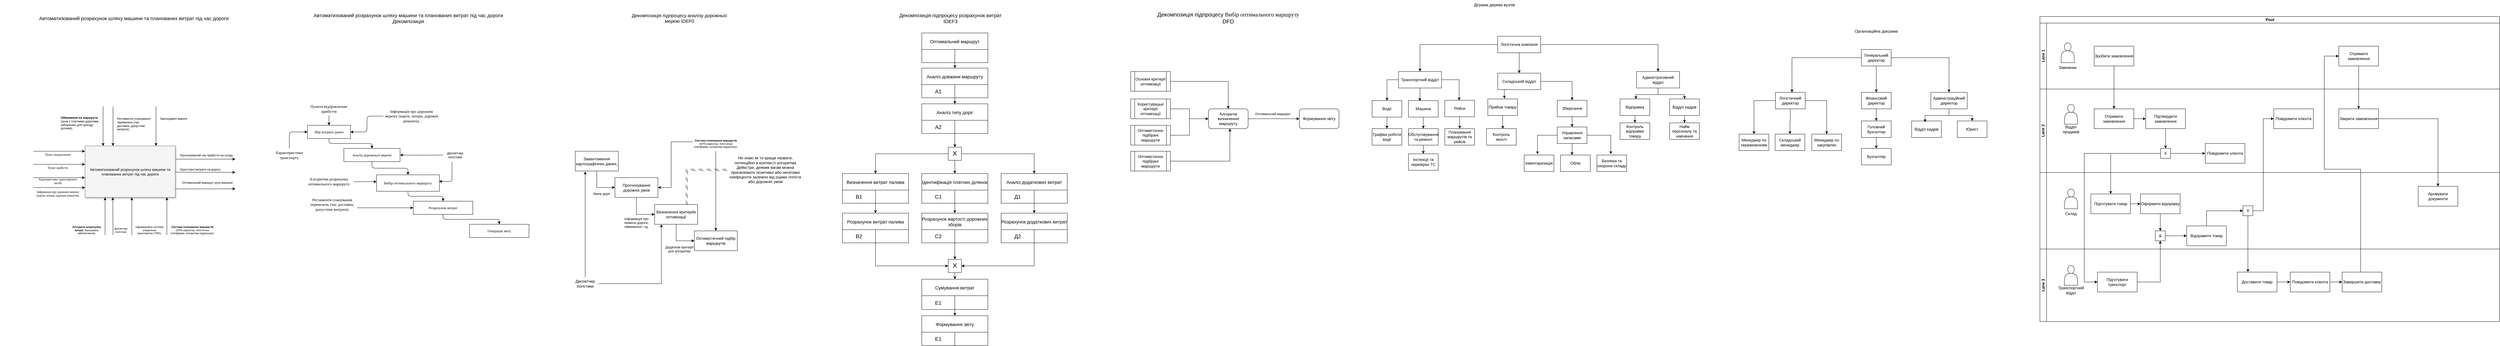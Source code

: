 <mxfile version="25.0.3">
  <diagram name="IDEF0 Diagram" id="idef0-process">
    <mxGraphModel dx="4412" dy="1728" grid="1" gridSize="10" guides="1" tooltips="1" connect="1" arrows="1" fold="1" page="1" pageScale="1" pageWidth="827" pageHeight="1169" math="0" shadow="0">
      <root>
        <mxCell id="0" />
        <mxCell id="1" parent="0" />
        <mxCell id="inputGlobal" value="Пункти відправлення/прибуття" style="shape=rectangle;whiteSpace=wrap;html=1;fillColor=none;strokeColor=none;fontSize=12;fontFamily=Verdana;" parent="1" vertex="1">
          <mxGeometry x="100" y="330" width="150" height="40" as="geometry" />
        </mxCell>
        <mxCell id="ujaLc95wmTEn-ob4A1gS-2" style="edgeStyle=orthogonalEdgeStyle;rounded=0;orthogonalLoop=1;jettySize=auto;html=1;entryX=0;entryY=0.5;entryDx=0;entryDy=0;fontSize=11;fontFamily=Verdana;" parent="1" source="controlGlobal" target="subProcessA3" edge="1">
          <mxGeometry relative="1" as="geometry">
            <Array as="points">
              <mxPoint x="370" y="650" />
              <mxPoint x="370" y="650" />
            </Array>
          </mxGeometry>
        </mxCell>
        <mxCell id="controlGlobal" value="&lt;span style=&quot;text-align: left;&quot;&gt;Регламенти планування перевезень&lt;/span&gt;&lt;span style=&quot;text-align: left;&quot;&gt;&amp;nbsp;(час доставки, допустимі витрати).&lt;/span&gt;" style="shape=rectangle;whiteSpace=wrap;html=1;strokeColor=none;fillColor=none;fontSize=12;fontFamily=Verdana;" parent="1" vertex="1">
          <mxGeometry x="110" y="620" width="150" height="40" as="geometry" />
        </mxCell>
        <mxCell id="ujaLc95wmTEn-ob4A1gS-3" style="edgeStyle=orthogonalEdgeStyle;rounded=1;orthogonalLoop=1;jettySize=auto;html=1;entryX=0;entryY=0.413;entryDx=0;entryDy=0;entryPerimeter=0;exitX=1;exitY=0.5;exitDx=0;exitDy=0;strokeColor=default;curved=0;fontSize=11;fontFamily=Verdana;" parent="1" source="outputGlobal" target="subProcessA4" edge="1">
          <mxGeometry relative="1" as="geometry">
            <mxPoint x="240" y="590" as="sourcePoint" />
            <Array as="points">
              <mxPoint x="250" y="571" />
              <mxPoint x="270" y="571" />
            </Array>
          </mxGeometry>
        </mxCell>
        <mxCell id="outputGlobal" value="Алгоритми розрахунку оптимального маршруту" style="shape=rectangle;whiteSpace=wrap;html=1;fillColor=none;strokeColor=none;fontSize=12;fontFamily=Verdana;" parent="1" vertex="1">
          <mxGeometry x="100" y="550" width="150" height="40" as="geometry" />
        </mxCell>
        <mxCell id="arrowInputGlobal" style="fontSize=11;fontFamily=Verdana;" parent="1" source="inputGlobal" target="subProcessA1" edge="1">
          <mxGeometry relative="1" as="geometry" />
        </mxCell>
        <mxCell id="subProcessA1" value="Збір вхідних даних" style="shape=rectangle;whiteSpace=wrap;html=1;fontSize=11;fontFamily=Verdana;" parent="1" vertex="1">
          <mxGeometry x="110" y="400" width="130" height="40" as="geometry" />
        </mxCell>
        <mxCell id="subProcessA2" value="Аналіз дорожньої мережі" style="shape=rectangle;whiteSpace=wrap;html=1;fontSize=11;fontFamily=Verdana;" parent="1" vertex="1">
          <mxGeometry x="220" y="470" width="170" height="40" as="geometry" />
        </mxCell>
        <mxCell id="subProcessA3" value="Розрахунок витрат" style="shape=rectangle;whiteSpace=wrap;html=1;fontSize=11;fontFamily=Verdana;" parent="1" vertex="1">
          <mxGeometry x="430" y="630" width="180" height="40" as="geometry" />
        </mxCell>
        <mxCell id="subProcessA4" value="Вибір оптимального маршруту" style="shape=rectangle;whiteSpace=wrap;html=1;fontSize=11;fontFamily=Verdana;" parent="1" vertex="1">
          <mxGeometry x="319" y="550" width="190" height="50" as="geometry" />
        </mxCell>
        <mxCell id="subProcessA5" value="Генерація звіту" style="shape=rectangle;whiteSpace=wrap;html=1;fontSize=11;fontFamily=Verdana;" parent="1" vertex="1">
          <mxGeometry x="600" y="700" width="180" height="40" as="geometry" />
        </mxCell>
        <mxCell id="arrowSubProcess2" style="edgeStyle=orthogonalEdgeStyle;fontSize=11;fontFamily=Verdana;" parent="1" source="subProcessA1" target="subProcessA2" edge="1">
          <mxGeometry relative="1" as="geometry" />
        </mxCell>
        <mxCell id="arrowSubProcess3" style="edgeStyle=orthogonalEdgeStyle;fontSize=11;fontFamily=Verdana;" parent="1" source="subProcessA2" target="subProcessA4" edge="1">
          <mxGeometry relative="1" as="geometry" />
        </mxCell>
        <mxCell id="arrowSubProcess4" style="edgeStyle=orthogonalEdgeStyle;fontSize=11;fontFamily=Verdana;" parent="1" source="subProcessA3" target="subProcessA5" edge="1">
          <mxGeometry relative="1" as="geometry" />
        </mxCell>
        <mxCell id="arrowSubProcess5" style="edgeStyle=orthogonalEdgeStyle;entryX=0.5;entryY=0;entryDx=0;entryDy=0;fontSize=11;fontFamily=Verdana;" parent="1" source="subProcessA4" target="subProcessA3" edge="1">
          <mxGeometry relative="1" as="geometry" />
        </mxCell>
        <mxCell id="ujaLc95wmTEn-ob4A1gS-5" style="edgeStyle=orthogonalEdgeStyle;rounded=1;orthogonalLoop=1;jettySize=auto;html=1;exitX=0.5;exitY=0;exitDx=0;exitDy=0;curved=0;entryX=0;entryY=0.5;entryDx=0;entryDy=0;fontSize=11;fontFamily=Verdana;" parent="1" source="ujaLc95wmTEn-ob4A1gS-4" target="subProcessA1" edge="1">
          <mxGeometry relative="1" as="geometry">
            <mxPoint x="110" y="430" as="targetPoint" />
            <Array as="points">
              <mxPoint x="55" y="420" />
            </Array>
          </mxGeometry>
        </mxCell>
        <mxCell id="ujaLc95wmTEn-ob4A1gS-4" value="Характеристики транспорту" style="shape=rectangle;whiteSpace=wrap;html=1;strokeColor=none;fillColor=none;fontSize=12;fontFamily=Verdana;" parent="1" vertex="1">
          <mxGeometry x="10" y="470" width="90" height="40" as="geometry" />
        </mxCell>
        <mxCell id="ujaLc95wmTEn-ob4A1gS-8" value="&lt;span&gt;Інформація про дорожню мережу&lt;/span&gt; (карти, затори, дорожні ремонти)." style="text;whiteSpace=wrap;html=1;fontSize=12;align=center;fontFamily=Verdana;verticalAlign=middle;" parent="1" vertex="1">
          <mxGeometry x="340" y="360" width="170" height="24" as="geometry" />
        </mxCell>
        <mxCell id="ujaLc95wmTEn-ob4A1gS-9" style="edgeStyle=orthogonalEdgeStyle;rounded=1;orthogonalLoop=1;jettySize=auto;html=1;entryX=1;entryY=0.5;entryDx=0;entryDy=0;curved=0;fontSize=11;fontFamily=Verdana;" parent="1" source="ujaLc95wmTEn-ob4A1gS-8" target="subProcessA1" edge="1">
          <mxGeometry relative="1" as="geometry" />
        </mxCell>
        <mxCell id="vApmf8hz8J9mphKwcX2v-2" style="edgeStyle=orthogonalEdgeStyle;rounded=0;orthogonalLoop=1;jettySize=auto;html=1;" edge="1" parent="1" target="subProcessA2">
          <mxGeometry relative="1" as="geometry">
            <mxPoint x="520" y="490" as="sourcePoint" />
          </mxGeometry>
        </mxCell>
        <mxCell id="vApmf8hz8J9mphKwcX2v-3" style="edgeStyle=orthogonalEdgeStyle;rounded=1;orthogonalLoop=1;jettySize=auto;html=1;entryX=0.995;entryY=0.4;entryDx=0;entryDy=0;entryPerimeter=0;curved=0;" edge="1" parent="1" source="vApmf8hz8J9mphKwcX2v-1" target="subProcessA4">
          <mxGeometry relative="1" as="geometry">
            <Array as="points">
              <mxPoint x="547" y="530" />
              <mxPoint x="547" y="530" />
              <mxPoint x="547" y="570" />
              <mxPoint x="540" y="570" />
              <mxPoint x="540" y="570" />
            </Array>
          </mxGeometry>
        </mxCell>
        <mxCell id="vApmf8hz8J9mphKwcX2v-1" value="&lt;span&gt;Диспетчер логістики&lt;/span&gt;" style="text;html=1;align=center;verticalAlign=middle;whiteSpace=wrap;rounded=0;fontSize=10;fontStyle=0" vertex="1" parent="1">
          <mxGeometry x="530" y="470" width="53" height="40" as="geometry" />
        </mxCell>
        <mxCell id="vApmf8hz8J9mphKwcX2v-7" value="Декомпозиція підпроцесу аналізу дорожньої мережі IDEF0" style="text;html=1;align=center;verticalAlign=middle;whiteSpace=wrap;rounded=0;fontSize=14;" vertex="1" parent="1">
          <mxGeometry x="1085" y="60" width="300" height="30" as="geometry" />
        </mxCell>
        <mxCell id="vApmf8hz8J9mphKwcX2v-8" value="Автоматизований розрахунок шляху машини та планованих витрат під час дороги" style="whiteSpace=wrap;html=1;shadow=1;fontSize=11;fillColor=#f5f5f5;strokeColor=#666666;" vertex="1" parent="1">
          <mxGeometry x="-562.73" y="462.5" width="273" height="156" as="geometry" />
        </mxCell>
        <mxCell id="vApmf8hz8J9mphKwcX2v-9" value="" style="endArrow=classic;html=1;rounded=0;entryX=0.002;entryY=0.346;entryDx=0;entryDy=0;entryPerimeter=0;" edge="1" parent="1">
          <mxGeometry width="50" height="50" relative="1" as="geometry">
            <mxPoint x="-315.23" y="732.5" as="sourcePoint" />
            <mxPoint x="-315.184" y="618.496" as="targetPoint" />
          </mxGeometry>
        </mxCell>
        <mxCell id="vApmf8hz8J9mphKwcX2v-10" value="" style="endArrow=classic;html=1;rounded=0;entryX=0.002;entryY=0.346;entryDx=0;entryDy=0;entryPerimeter=0;" edge="1" parent="1">
          <mxGeometry width="50" height="50" relative="1" as="geometry">
            <mxPoint x="-502.23" y="732.5" as="sourcePoint" />
            <mxPoint x="-502.23" y="618.5" as="targetPoint" />
          </mxGeometry>
        </mxCell>
        <mxCell id="vApmf8hz8J9mphKwcX2v-11" value="&lt;div style=&quot;font-size: 8px;&quot;&gt;&lt;strong style=&quot;background-color: initial; font-size: 8px;&quot;&gt;Система планування маршрутів&lt;/strong&gt;&lt;/div&gt;&lt;div style=&quot;font-size: 8px;&quot;&gt;&lt;span style=&quot;background-color: initial; font-size: 8px;&quot;&gt;(GPS-навігатор, логістична платформа, алгоритми підрахунку).&lt;br&gt;&lt;/span&gt;&lt;/div&gt;" style="text;html=1;align=center;verticalAlign=middle;whiteSpace=wrap;rounded=0;fontSize=8;" vertex="1" parent="1">
          <mxGeometry x="-308.23" y="695" width="140" height="45" as="geometry" />
        </mxCell>
        <mxCell id="vApmf8hz8J9mphKwcX2v-12" value="&lt;strong style=&quot;font-size: 8px;&quot;&gt;Алгоритм розрахунку витрат&lt;/strong&gt; (програмне забезпечення)." style="text;html=1;align=center;verticalAlign=middle;whiteSpace=wrap;rounded=0;fontSize=8;" vertex="1" parent="1">
          <mxGeometry x="-608.23" y="697.5" width="100" height="40" as="geometry" />
        </mxCell>
        <mxCell id="vApmf8hz8J9mphKwcX2v-13" value="" style="endArrow=classic;html=1;rounded=0;entryX=0.307;entryY=0.999;entryDx=0;entryDy=0;entryPerimeter=0;" edge="1" parent="1" target="vApmf8hz8J9mphKwcX2v-8">
          <mxGeometry width="50" height="50" relative="1" as="geometry">
            <mxPoint x="-478.23" y="732.5" as="sourcePoint" />
            <mxPoint x="-468.23" y="618.5" as="targetPoint" />
          </mxGeometry>
        </mxCell>
        <mxCell id="vApmf8hz8J9mphKwcX2v-14" value="" style="endArrow=classic;html=1;rounded=0;entryX=0.002;entryY=0.346;entryDx=0;entryDy=0;entryPerimeter=0;" edge="1" parent="1">
          <mxGeometry width="50" height="50" relative="1" as="geometry">
            <mxPoint x="-421.23" y="732.5" as="sourcePoint" />
            <mxPoint x="-421.23" y="618.5" as="targetPoint" />
          </mxGeometry>
        </mxCell>
        <mxCell id="vApmf8hz8J9mphKwcX2v-15" value="" style="endArrow=classic;html=1;rounded=0;" edge="1" parent="1">
          <mxGeometry width="50" height="50" relative="1" as="geometry">
            <mxPoint x="-508.23" y="342.5" as="sourcePoint" />
            <mxPoint x="-508.23" y="462.5" as="targetPoint" />
          </mxGeometry>
        </mxCell>
        <mxCell id="vApmf8hz8J9mphKwcX2v-16" value="" style="endArrow=classic;html=1;rounded=0;entryX=0.529;entryY=-0.002;entryDx=0;entryDy=0;entryPerimeter=0;" edge="1" parent="1">
          <mxGeometry width="50" height="50" relative="1" as="geometry">
            <mxPoint x="-478.15" y="342.81" as="sourcePoint" />
            <mxPoint x="-478.233" y="462.498" as="targetPoint" />
          </mxGeometry>
        </mxCell>
        <mxCell id="vApmf8hz8J9mphKwcX2v-17" value="&lt;span style=&quot;font-size: 8px;&quot;&gt;Інформаційна система управління транспортом&lt;/span&gt;&lt;span style=&quot;font-size: 8px;&quot;&gt;&amp;nbsp;&lt;/span&gt;&lt;span style=&quot;font-size: 8px;&quot;&gt;(TMS).&lt;/span&gt;" style="text;html=1;align=center;verticalAlign=middle;whiteSpace=wrap;rounded=0;fontSize=8;fontStyle=0" vertex="1" parent="1">
          <mxGeometry x="-418.23" y="697.5" width="100" height="40" as="geometry" />
        </mxCell>
        <mxCell id="vApmf8hz8J9mphKwcX2v-18" value="&lt;span style=&quot;font-size: 8px;&quot;&gt;Диспетчер логістики&lt;/span&gt;" style="text;html=1;align=center;verticalAlign=middle;whiteSpace=wrap;rounded=0;fontSize=8;fontStyle=0" vertex="1" parent="1">
          <mxGeometry x="-481.23" y="697.5" width="53" height="40" as="geometry" />
        </mxCell>
        <mxCell id="vApmf8hz8J9mphKwcX2v-19" value="Пункт відправлення" style="text;html=1;align=center;verticalAlign=middle;whiteSpace=wrap;rounded=0;fontSize=9;fontStyle=0;fontFamily=Verdana;" vertex="1" parent="1">
          <mxGeometry x="-689.87" y="478.5" width="90" height="20" as="geometry" />
        </mxCell>
        <mxCell id="vApmf8hz8J9mphKwcX2v-20" value="&lt;span style=&quot;font-size: 9px;&quot;&gt;Пункт прибуття&lt;/span&gt;" style="text;html=1;align=center;verticalAlign=middle;whiteSpace=wrap;rounded=0;fontSize=9;fontFamily=Verdana;" vertex="1" parent="1">
          <mxGeometry x="-699.87" y="518.5" width="110" height="20" as="geometry" />
        </mxCell>
        <mxCell id="vApmf8hz8J9mphKwcX2v-21" value="&lt;span style=&quot;font-size: 9px;&quot;&gt;Харатеристики транспортного засобу&lt;/span&gt;" style="text;whiteSpace=wrap;html=1;fontSize=9;fontStyle=0;fontFamily=Verdana;verticalAlign=middle;align=center;" vertex="1" parent="1">
          <mxGeometry x="-713.5" y="558.5" width="137.25" height="20" as="geometry" />
        </mxCell>
        <mxCell id="vApmf8hz8J9mphKwcX2v-22" value="&lt;span style=&quot;font-size: 9px;&quot;&gt;Інформація про дорожню мережу&lt;/span&gt; (карти, затори, дорожні ремонти)." style="text;whiteSpace=wrap;html=1;fontSize=9;align=center;fontFamily=Verdana;verticalAlign=middle;" vertex="1" parent="1">
          <mxGeometry x="-718.5" y="594.5" width="147.25" height="24" as="geometry" />
        </mxCell>
        <mxCell id="vApmf8hz8J9mphKwcX2v-23" value="" style="endArrow=classic;html=1;rounded=0;entryX=0.001;entryY=0.772;entryDx=0;entryDy=0;entryPerimeter=0;" edge="1" parent="1">
          <mxGeometry width="50" height="50" relative="1" as="geometry">
            <mxPoint x="-718.5" y="588.5" as="sourcePoint" />
            <mxPoint x="-562.727" y="588.932" as="targetPoint" />
          </mxGeometry>
        </mxCell>
        <mxCell id="vApmf8hz8J9mphKwcX2v-24" value="" style="endArrow=classic;html=1;rounded=0;entryX=0.001;entryY=0.772;entryDx=0;entryDy=0;entryPerimeter=0;" edge="1" parent="1">
          <mxGeometry width="50" height="50" relative="1" as="geometry">
            <mxPoint x="-719" y="558.5" as="sourcePoint" />
            <mxPoint x="-563" y="558.5" as="targetPoint" />
          </mxGeometry>
        </mxCell>
        <mxCell id="vApmf8hz8J9mphKwcX2v-25" value="" style="endArrow=classic;html=1;rounded=0;entryX=0.001;entryY=0.772;entryDx=0;entryDy=0;entryPerimeter=0;" edge="1" parent="1">
          <mxGeometry width="50" height="50" relative="1" as="geometry">
            <mxPoint x="-719" y="518.31" as="sourcePoint" />
            <mxPoint x="-563" y="518.31" as="targetPoint" />
          </mxGeometry>
        </mxCell>
        <mxCell id="vApmf8hz8J9mphKwcX2v-26" value="" style="endArrow=classic;html=1;rounded=0;entryX=0.001;entryY=0.772;entryDx=0;entryDy=0;entryPerimeter=0;" edge="1" parent="1">
          <mxGeometry width="50" height="50" relative="1" as="geometry">
            <mxPoint x="-719" y="478.5" as="sourcePoint" />
            <mxPoint x="-563" y="478.5" as="targetPoint" />
          </mxGeometry>
        </mxCell>
        <mxCell id="vApmf8hz8J9mphKwcX2v-27" value="&lt;strong style=&quot;font-size: 9px;&quot;&gt;Обмеження на маршрути&lt;/strong&gt; (зони з платними дорогами, заборонені для проїзду ділянки)." style="text;whiteSpace=wrap;html=1;fontSize=9;verticalAlign=middle;align=left;" vertex="1" parent="1">
          <mxGeometry x="-638.23" y="372.5" width="130" height="40" as="geometry" />
        </mxCell>
        <mxCell id="vApmf8hz8J9mphKwcX2v-28" value="&lt;span style=&quot;font-size: 9px;&quot;&gt;Регламенти планування перевезень&lt;/span&gt; (час доставки, допустимі витрати)." style="text;whiteSpace=wrap;html=1;fontSize=9;align=left;" vertex="1" parent="1">
          <mxGeometry x="-468.23" y="367.5" width="110" height="50" as="geometry" />
        </mxCell>
        <mxCell id="vApmf8hz8J9mphKwcX2v-29" value="" style="endArrow=classic;html=1;rounded=0;entryX=0.529;entryY=-0.002;entryDx=0;entryDy=0;entryPerimeter=0;" edge="1" parent="1">
          <mxGeometry width="50" height="50" relative="1" as="geometry">
            <mxPoint x="-348.15" y="342.81" as="sourcePoint" />
            <mxPoint x="-348.233" y="462.498" as="targetPoint" />
          </mxGeometry>
        </mxCell>
        <mxCell id="vApmf8hz8J9mphKwcX2v-30" value="Законодавчі вимоги" style="text;whiteSpace=wrap;html=1;fontSize=9;verticalAlign=middle;" vertex="1" parent="1">
          <mxGeometry x="-338.23" y="372.5" width="90" height="15" as="geometry" />
        </mxCell>
        <mxCell id="vApmf8hz8J9mphKwcX2v-31" value="" style="endArrow=classic;html=1;rounded=0;exitX=1.005;exitY=0.256;exitDx=0;exitDy=0;exitPerimeter=0;" edge="1" parent="1" source="vApmf8hz8J9mphKwcX2v-8">
          <mxGeometry width="50" height="50" relative="1" as="geometry">
            <mxPoint x="-288.23" y="502.5" as="sourcePoint" />
            <mxPoint x="-108.23" y="502.5" as="targetPoint" />
          </mxGeometry>
        </mxCell>
        <mxCell id="vApmf8hz8J9mphKwcX2v-32" value="" style="endArrow=classic;html=1;rounded=0;exitX=1;exitY=0.509;exitDx=0;exitDy=0;exitPerimeter=0;" edge="1" parent="1" source="vApmf8hz8J9mphKwcX2v-8">
          <mxGeometry width="50" height="50" relative="1" as="geometry">
            <mxPoint x="-289.73" y="540.26" as="sourcePoint" />
            <mxPoint x="-108.23" y="542.5" as="targetPoint" />
          </mxGeometry>
        </mxCell>
        <mxCell id="vApmf8hz8J9mphKwcX2v-33" value="Прогнозований час прибуття на склад." style="text;whiteSpace=wrap;html=1;fontSize=9;" vertex="1" parent="1">
          <mxGeometry x="-278.23" y="478.5" width="170" height="20" as="geometry" />
        </mxCell>
        <mxCell id="vApmf8hz8J9mphKwcX2v-34" value="Орієнтовні витрати на дорогу" style="text;whiteSpace=wrap;html=1;fontSize=9;verticalAlign=middle;fontStyle=0" vertex="1" parent="1">
          <mxGeometry x="-278.23" y="528.5" width="130" height="10" as="geometry" />
        </mxCell>
        <mxCell id="vApmf8hz8J9mphKwcX2v-35" value="" style="endArrow=classic;html=1;rounded=0;exitX=1.001;exitY=0.835;exitDx=0;exitDy=0;exitPerimeter=0;" edge="1" parent="1" source="vApmf8hz8J9mphKwcX2v-8">
          <mxGeometry width="50" height="50" relative="1" as="geometry">
            <mxPoint x="-289.73" y="594.5" as="sourcePoint" />
            <mxPoint x="-108.23" y="592.5" as="targetPoint" />
          </mxGeometry>
        </mxCell>
        <mxCell id="vApmf8hz8J9mphKwcX2v-36" value="Оптимальний маршрут руху машини" style="text;html=1;align=center;verticalAlign=middle;whiteSpace=wrap;rounded=0;fontSize=9;fontStyle=0" vertex="1" parent="1">
          <mxGeometry x="-278.23" y="558.5" width="170" height="30" as="geometry" />
        </mxCell>
        <mxCell id="vApmf8hz8J9mphKwcX2v-41" style="edgeStyle=orthogonalEdgeStyle;rounded=0;orthogonalLoop=1;jettySize=auto;html=1;entryX=0;entryY=0.5;entryDx=0;entryDy=0;" edge="1" parent="1" source="vApmf8hz8J9mphKwcX2v-37" target="vApmf8hz8J9mphKwcX2v-38">
          <mxGeometry relative="1" as="geometry" />
        </mxCell>
        <mxCell id="vApmf8hz8J9mphKwcX2v-37" value="Завантаження картографічних даних." style="rounded=0;whiteSpace=wrap;html=1;" vertex="1" parent="1">
          <mxGeometry x="920" y="478.5" width="130" height="60" as="geometry" />
        </mxCell>
        <mxCell id="vApmf8hz8J9mphKwcX2v-42" style="edgeStyle=orthogonalEdgeStyle;rounded=0;orthogonalLoop=1;jettySize=auto;html=1;entryX=0;entryY=0.5;entryDx=0;entryDy=0;" edge="1" parent="1" source="vApmf8hz8J9mphKwcX2v-38" target="vApmf8hz8J9mphKwcX2v-39">
          <mxGeometry relative="1" as="geometry" />
        </mxCell>
        <mxCell id="vApmf8hz8J9mphKwcX2v-38" value="Прогнозування дорожніх умов" style="rounded=0;whiteSpace=wrap;html=1;" vertex="1" parent="1">
          <mxGeometry x="1040" y="558.5" width="130" height="60" as="geometry" />
        </mxCell>
        <mxCell id="vApmf8hz8J9mphKwcX2v-43" style="edgeStyle=orthogonalEdgeStyle;rounded=0;orthogonalLoop=1;jettySize=auto;html=1;entryX=0;entryY=0.5;entryDx=0;entryDy=0;" edge="1" parent="1" source="vApmf8hz8J9mphKwcX2v-39" target="vApmf8hz8J9mphKwcX2v-40">
          <mxGeometry relative="1" as="geometry" />
        </mxCell>
        <mxCell id="vApmf8hz8J9mphKwcX2v-39" value="Визначення критеріїв оптимізації" style="rounded=0;whiteSpace=wrap;html=1;" vertex="1" parent="1">
          <mxGeometry x="1160" y="640" width="130" height="60" as="geometry" />
        </mxCell>
        <mxCell id="vApmf8hz8J9mphKwcX2v-40" value="Оптимістичний підбір маршрутів" style="rounded=0;whiteSpace=wrap;html=1;" vertex="1" parent="1">
          <mxGeometry x="1280" y="720" width="130" height="60" as="geometry" />
        </mxCell>
        <mxCell id="vApmf8hz8J9mphKwcX2v-46" style="edgeStyle=orthogonalEdgeStyle;rounded=0;orthogonalLoop=1;jettySize=auto;html=1;entryX=0.75;entryY=0;entryDx=0;entryDy=0;dashed=1;dashPattern=12 12;shape=link;" edge="1" parent="1" source="vApmf8hz8J9mphKwcX2v-45" target="vApmf8hz8J9mphKwcX2v-39">
          <mxGeometry relative="1" as="geometry" />
        </mxCell>
        <mxCell id="vApmf8hz8J9mphKwcX2v-45" value="Не знаю як то краще назвати, потенційно в контексті алгоритма Дейкстри, деяким вагам можна присвоювати позитивні або негативні коефіцієнти залежно від оцінки логіста або дорожніх умов" style="text;html=1;align=center;verticalAlign=middle;whiteSpace=wrap;rounded=0;" vertex="1" parent="1">
          <mxGeometry x="1380" y="490" width="230" height="90" as="geometry" />
        </mxCell>
        <mxCell id="vApmf8hz8J9mphKwcX2v-47" value="&lt;span&gt;Диспетчер логістики&lt;/span&gt;" style="text;html=1;align=center;verticalAlign=middle;whiteSpace=wrap;rounded=0;fontSize=12;fontStyle=0" vertex="1" parent="1">
          <mxGeometry x="910" y="860" width="80" height="40" as="geometry" />
        </mxCell>
        <mxCell id="vApmf8hz8J9mphKwcX2v-48" style="edgeStyle=orthogonalEdgeStyle;rounded=0;orthogonalLoop=1;jettySize=auto;html=1;" edge="1" parent="1" source="vApmf8hz8J9mphKwcX2v-47">
          <mxGeometry relative="1" as="geometry">
            <mxPoint x="950" y="540" as="targetPoint" />
          </mxGeometry>
        </mxCell>
        <mxCell id="vApmf8hz8J9mphKwcX2v-49" style="edgeStyle=orthogonalEdgeStyle;rounded=0;orthogonalLoop=1;jettySize=auto;html=1;entryX=0.156;entryY=1.006;entryDx=0;entryDy=0;entryPerimeter=0;" edge="1" parent="1" source="vApmf8hz8J9mphKwcX2v-47" target="vApmf8hz8J9mphKwcX2v-39">
          <mxGeometry relative="1" as="geometry" />
        </mxCell>
        <mxCell id="vApmf8hz8J9mphKwcX2v-51" style="edgeStyle=orthogonalEdgeStyle;rounded=0;orthogonalLoop=1;jettySize=auto;html=1;" edge="1" parent="1" source="vApmf8hz8J9mphKwcX2v-50" target="vApmf8hz8J9mphKwcX2v-40">
          <mxGeometry relative="1" as="geometry" />
        </mxCell>
        <mxCell id="vApmf8hz8J9mphKwcX2v-60" style="edgeStyle=orthogonalEdgeStyle;rounded=0;orthogonalLoop=1;jettySize=auto;html=1;entryX=1;entryY=0.5;entryDx=0;entryDy=0;" edge="1" parent="1" source="vApmf8hz8J9mphKwcX2v-50" target="vApmf8hz8J9mphKwcX2v-38">
          <mxGeometry relative="1" as="geometry">
            <Array as="points">
              <mxPoint x="1210" y="450" />
              <mxPoint x="1210" y="589" />
            </Array>
          </mxGeometry>
        </mxCell>
        <mxCell id="vApmf8hz8J9mphKwcX2v-50" value="&lt;div style=&quot;font-size: 8px;&quot;&gt;&lt;strong style=&quot;background-color: initial; font-size: 8px;&quot;&gt;Система планування маршрутів&lt;/strong&gt;&lt;/div&gt;&lt;div style=&quot;font-size: 8px;&quot;&gt;&lt;span style=&quot;background-color: initial; font-size: 8px;&quot;&gt;(GPS-навігатор, логістична платформа, алгоритми підрахунку).&lt;br&gt;&lt;/span&gt;&lt;/div&gt;" style="text;html=1;align=center;verticalAlign=middle;whiteSpace=wrap;rounded=0;fontSize=8;" vertex="1" parent="1">
          <mxGeometry x="1275" y="433.5" width="140" height="45" as="geometry" />
        </mxCell>
        <mxCell id="vApmf8hz8J9mphKwcX2v-52" value="Мапа доріг" style="text;html=1;align=center;verticalAlign=middle;whiteSpace=wrap;rounded=0;fontSize=10;" vertex="1" parent="1">
          <mxGeometry x="970" y="592" width="60" height="30" as="geometry" />
        </mxCell>
        <mxCell id="vApmf8hz8J9mphKwcX2v-53" value="Інформація про неякісні дороги, обмеження і тд." style="text;html=1;align=center;verticalAlign=middle;whiteSpace=wrap;rounded=0;fontSize=10;" vertex="1" parent="1">
          <mxGeometry x="1060" y="680" width="90" height="30" as="geometry" />
        </mxCell>
        <mxCell id="vApmf8hz8J9mphKwcX2v-54" value="Додаткові критерії для алгоритму" style="text;html=1;align=center;verticalAlign=middle;whiteSpace=wrap;rounded=0;fontSize=10;" vertex="1" parent="1">
          <mxGeometry x="1190" y="760" width="90" height="30" as="geometry" />
        </mxCell>
        <mxCell id="vApmf8hz8J9mphKwcX2v-61" value="Декомпозиція підпроцесу розрахунок витрат&lt;div&gt;IDEF3&lt;/div&gt;" style="text;html=1;align=center;verticalAlign=middle;whiteSpace=wrap;rounded=0;fontSize=15;" vertex="1" parent="1">
          <mxGeometry x="1850" y="60" width="410" height="30" as="geometry" />
        </mxCell>
        <mxCell id="vApmf8hz8J9mphKwcX2v-102" style="edgeStyle=orthogonalEdgeStyle;rounded=0;orthogonalLoop=1;jettySize=auto;html=1;entryX=0.5;entryY=0;entryDx=0;entryDy=0;" edge="1" parent="1" source="vApmf8hz8J9mphKwcX2v-68" target="vApmf8hz8J9mphKwcX2v-98">
          <mxGeometry relative="1" as="geometry" />
        </mxCell>
        <mxCell id="vApmf8hz8J9mphKwcX2v-68" value="Оптимальний маршрут" style="shape=table;startSize=50;container=1;collapsible=0;childLayout=tableLayout;strokeColor=default;fontSize=14;" vertex="1" parent="1">
          <mxGeometry x="1968" y="120" width="200" height="90" as="geometry" />
        </mxCell>
        <mxCell id="vApmf8hz8J9mphKwcX2v-69" value="" style="shape=tableRow;horizontal=0;startSize=0;swimlaneHead=0;swimlaneBody=0;strokeColor=inherit;top=0;left=0;bottom=0;right=0;collapsible=0;dropTarget=0;fillColor=none;points=[[0,0.5],[1,0.5]];portConstraint=eastwest;fontSize=16;" vertex="1" parent="vApmf8hz8J9mphKwcX2v-68">
          <mxGeometry y="50" width="200" height="40" as="geometry" />
        </mxCell>
        <mxCell id="vApmf8hz8J9mphKwcX2v-70" value="" style="shape=partialRectangle;html=1;whiteSpace=wrap;connectable=0;strokeColor=inherit;overflow=hidden;fillColor=none;top=0;left=0;bottom=0;right=0;pointerEvents=1;fontSize=16;" vertex="1" parent="vApmf8hz8J9mphKwcX2v-69">
          <mxGeometry width="100" height="40" as="geometry">
            <mxRectangle width="100" height="40" as="alternateBounds" />
          </mxGeometry>
        </mxCell>
        <mxCell id="vApmf8hz8J9mphKwcX2v-71" value="" style="shape=partialRectangle;html=1;whiteSpace=wrap;connectable=0;strokeColor=inherit;overflow=hidden;fillColor=none;top=0;left=0;bottom=0;right=0;pointerEvents=1;fontSize=16;" vertex="1" parent="vApmf8hz8J9mphKwcX2v-69">
          <mxGeometry x="100" width="100" height="40" as="geometry">
            <mxRectangle width="100" height="40" as="alternateBounds" />
          </mxGeometry>
        </mxCell>
        <mxCell id="vApmf8hz8J9mphKwcX2v-104" style="edgeStyle=orthogonalEdgeStyle;rounded=0;orthogonalLoop=1;jettySize=auto;html=1;" edge="1" parent="1" source="vApmf8hz8J9mphKwcX2v-93" target="vApmf8hz8J9mphKwcX2v-97">
          <mxGeometry relative="1" as="geometry" />
        </mxCell>
        <mxCell id="vApmf8hz8J9mphKwcX2v-93" value="Аналіз типу доріг" style="shape=table;startSize=50;container=1;collapsible=0;childLayout=tableLayout;strokeColor=default;fontSize=14;" vertex="1" parent="1">
          <mxGeometry x="1968" y="334.75" width="200" height="90" as="geometry" />
        </mxCell>
        <mxCell id="vApmf8hz8J9mphKwcX2v-94" value="" style="shape=tableRow;horizontal=0;startSize=0;swimlaneHead=0;swimlaneBody=0;strokeColor=inherit;top=0;left=0;bottom=0;right=0;collapsible=0;dropTarget=0;fillColor=none;points=[[0,0.5],[1,0.5]];portConstraint=eastwest;fontSize=16;" vertex="1" parent="vApmf8hz8J9mphKwcX2v-93">
          <mxGeometry y="50" width="200" height="40" as="geometry" />
        </mxCell>
        <mxCell id="vApmf8hz8J9mphKwcX2v-95" value="А2" style="shape=partialRectangle;html=1;whiteSpace=wrap;connectable=0;strokeColor=inherit;overflow=hidden;fillColor=none;top=0;left=0;bottom=0;right=0;pointerEvents=1;fontSize=16;" vertex="1" parent="vApmf8hz8J9mphKwcX2v-94">
          <mxGeometry width="100" height="40" as="geometry">
            <mxRectangle width="100" height="40" as="alternateBounds" />
          </mxGeometry>
        </mxCell>
        <mxCell id="vApmf8hz8J9mphKwcX2v-96" value="" style="shape=partialRectangle;html=1;whiteSpace=wrap;connectable=0;strokeColor=inherit;overflow=hidden;fillColor=none;top=0;left=0;bottom=0;right=0;pointerEvents=1;fontSize=16;" vertex="1" parent="vApmf8hz8J9mphKwcX2v-94">
          <mxGeometry x="100" width="100" height="40" as="geometry">
            <mxRectangle width="100" height="40" as="alternateBounds" />
          </mxGeometry>
        </mxCell>
        <mxCell id="vApmf8hz8J9mphKwcX2v-117" style="edgeStyle=orthogonalEdgeStyle;rounded=0;orthogonalLoop=1;jettySize=auto;html=1;entryX=0.5;entryY=0;entryDx=0;entryDy=0;" edge="1" parent="1" source="vApmf8hz8J9mphKwcX2v-97" target="vApmf8hz8J9mphKwcX2v-105">
          <mxGeometry relative="1" as="geometry" />
        </mxCell>
        <mxCell id="vApmf8hz8J9mphKwcX2v-118" style="edgeStyle=orthogonalEdgeStyle;rounded=0;orthogonalLoop=1;jettySize=auto;html=1;entryX=0.5;entryY=0;entryDx=0;entryDy=0;" edge="1" parent="1" source="vApmf8hz8J9mphKwcX2v-97" target="vApmf8hz8J9mphKwcX2v-109">
          <mxGeometry relative="1" as="geometry">
            <mxPoint x="2068" y="526.25" as="targetPoint" />
          </mxGeometry>
        </mxCell>
        <mxCell id="vApmf8hz8J9mphKwcX2v-119" style="edgeStyle=orthogonalEdgeStyle;rounded=0;orthogonalLoop=1;jettySize=auto;html=1;entryX=0.5;entryY=0;entryDx=0;entryDy=0;" edge="1" parent="1" source="vApmf8hz8J9mphKwcX2v-97" target="vApmf8hz8J9mphKwcX2v-113">
          <mxGeometry relative="1" as="geometry" />
        </mxCell>
        <mxCell id="vApmf8hz8J9mphKwcX2v-97" value="Х" style="rounded=0;whiteSpace=wrap;html=1;fontSize=19;" vertex="1" parent="1">
          <mxGeometry x="2048" y="466.25" width="40" height="40" as="geometry" />
        </mxCell>
        <mxCell id="vApmf8hz8J9mphKwcX2v-103" style="edgeStyle=orthogonalEdgeStyle;rounded=0;orthogonalLoop=1;jettySize=auto;html=1;entryX=0.5;entryY=0;entryDx=0;entryDy=0;" edge="1" parent="1" source="vApmf8hz8J9mphKwcX2v-98" target="vApmf8hz8J9mphKwcX2v-93">
          <mxGeometry relative="1" as="geometry" />
        </mxCell>
        <mxCell id="vApmf8hz8J9mphKwcX2v-98" value="Аналіз довжини маршруту" style="shape=table;startSize=50;container=1;collapsible=0;childLayout=tableLayout;strokeColor=default;fontSize=14;" vertex="1" parent="1">
          <mxGeometry x="1968" y="226.5" width="200" height="90" as="geometry" />
        </mxCell>
        <mxCell id="vApmf8hz8J9mphKwcX2v-99" value="" style="shape=tableRow;horizontal=0;startSize=0;swimlaneHead=0;swimlaneBody=0;strokeColor=inherit;top=0;left=0;bottom=0;right=0;collapsible=0;dropTarget=0;fillColor=none;points=[[0,0.5],[1,0.5]];portConstraint=eastwest;fontSize=16;" vertex="1" parent="vApmf8hz8J9mphKwcX2v-98">
          <mxGeometry y="50" width="200" height="40" as="geometry" />
        </mxCell>
        <mxCell id="vApmf8hz8J9mphKwcX2v-100" value="А1" style="shape=partialRectangle;html=1;whiteSpace=wrap;connectable=0;strokeColor=inherit;overflow=hidden;fillColor=none;top=0;left=0;bottom=0;right=0;pointerEvents=1;fontSize=16;" vertex="1" parent="vApmf8hz8J9mphKwcX2v-99">
          <mxGeometry width="100" height="40" as="geometry">
            <mxRectangle width="100" height="40" as="alternateBounds" />
          </mxGeometry>
        </mxCell>
        <mxCell id="vApmf8hz8J9mphKwcX2v-101" value="" style="shape=partialRectangle;html=1;whiteSpace=wrap;connectable=0;strokeColor=inherit;overflow=hidden;fillColor=none;top=0;left=0;bottom=0;right=0;pointerEvents=1;fontSize=16;" vertex="1" parent="vApmf8hz8J9mphKwcX2v-99">
          <mxGeometry x="100" width="100" height="40" as="geometry">
            <mxRectangle width="100" height="40" as="alternateBounds" />
          </mxGeometry>
        </mxCell>
        <mxCell id="vApmf8hz8J9mphKwcX2v-132" style="edgeStyle=orthogonalEdgeStyle;rounded=0;orthogonalLoop=1;jettySize=auto;html=1;entryX=0.5;entryY=0;entryDx=0;entryDy=0;" edge="1" parent="1" source="vApmf8hz8J9mphKwcX2v-105" target="vApmf8hz8J9mphKwcX2v-120">
          <mxGeometry relative="1" as="geometry" />
        </mxCell>
        <mxCell id="vApmf8hz8J9mphKwcX2v-105" value="Визначення витрат палива" style="shape=table;startSize=50;container=1;collapsible=0;childLayout=tableLayout;strokeColor=default;fontSize=14;" vertex="1" parent="1">
          <mxGeometry x="1728" y="546.25" width="200" height="90" as="geometry" />
        </mxCell>
        <mxCell id="vApmf8hz8J9mphKwcX2v-106" value="" style="shape=tableRow;horizontal=0;startSize=0;swimlaneHead=0;swimlaneBody=0;strokeColor=inherit;top=0;left=0;bottom=0;right=0;collapsible=0;dropTarget=0;fillColor=none;points=[[0,0.5],[1,0.5]];portConstraint=eastwest;fontSize=16;" vertex="1" parent="vApmf8hz8J9mphKwcX2v-105">
          <mxGeometry y="50" width="200" height="40" as="geometry" />
        </mxCell>
        <mxCell id="vApmf8hz8J9mphKwcX2v-107" value="В1" style="shape=partialRectangle;html=1;whiteSpace=wrap;connectable=0;strokeColor=inherit;overflow=hidden;fillColor=none;top=0;left=0;bottom=0;right=0;pointerEvents=1;fontSize=16;" vertex="1" parent="vApmf8hz8J9mphKwcX2v-106">
          <mxGeometry width="100" height="40" as="geometry">
            <mxRectangle width="100" height="40" as="alternateBounds" />
          </mxGeometry>
        </mxCell>
        <mxCell id="vApmf8hz8J9mphKwcX2v-108" value="" style="shape=partialRectangle;html=1;whiteSpace=wrap;connectable=0;strokeColor=inherit;overflow=hidden;fillColor=none;top=0;left=0;bottom=0;right=0;pointerEvents=1;fontSize=16;" vertex="1" parent="vApmf8hz8J9mphKwcX2v-106">
          <mxGeometry x="100" width="100" height="40" as="geometry">
            <mxRectangle width="100" height="40" as="alternateBounds" />
          </mxGeometry>
        </mxCell>
        <mxCell id="vApmf8hz8J9mphKwcX2v-133" style="edgeStyle=orthogonalEdgeStyle;rounded=0;orthogonalLoop=1;jettySize=auto;html=1;entryX=0.5;entryY=0;entryDx=0;entryDy=0;" edge="1" parent="1" source="vApmf8hz8J9mphKwcX2v-109" target="vApmf8hz8J9mphKwcX2v-124">
          <mxGeometry relative="1" as="geometry" />
        </mxCell>
        <mxCell id="vApmf8hz8J9mphKwcX2v-109" value="Ідентифікація платних ділянок" style="shape=table;startSize=50;container=1;collapsible=0;childLayout=tableLayout;strokeColor=default;fontSize=14;" vertex="1" parent="1">
          <mxGeometry x="1968" y="546.25" width="200" height="90" as="geometry" />
        </mxCell>
        <mxCell id="vApmf8hz8J9mphKwcX2v-110" value="" style="shape=tableRow;horizontal=0;startSize=0;swimlaneHead=0;swimlaneBody=0;strokeColor=inherit;top=0;left=0;bottom=0;right=0;collapsible=0;dropTarget=0;fillColor=none;points=[[0,0.5],[1,0.5]];portConstraint=eastwest;fontSize=16;" vertex="1" parent="vApmf8hz8J9mphKwcX2v-109">
          <mxGeometry y="50" width="200" height="40" as="geometry" />
        </mxCell>
        <mxCell id="vApmf8hz8J9mphKwcX2v-111" value="С1" style="shape=partialRectangle;html=1;whiteSpace=wrap;connectable=0;strokeColor=inherit;overflow=hidden;fillColor=none;top=0;left=0;bottom=0;right=0;pointerEvents=1;fontSize=16;" vertex="1" parent="vApmf8hz8J9mphKwcX2v-110">
          <mxGeometry width="100" height="40" as="geometry">
            <mxRectangle width="100" height="40" as="alternateBounds" />
          </mxGeometry>
        </mxCell>
        <mxCell id="vApmf8hz8J9mphKwcX2v-112" value="" style="shape=partialRectangle;html=1;whiteSpace=wrap;connectable=0;strokeColor=inherit;overflow=hidden;fillColor=none;top=0;left=0;bottom=0;right=0;pointerEvents=1;fontSize=16;" vertex="1" parent="vApmf8hz8J9mphKwcX2v-110">
          <mxGeometry x="100" width="100" height="40" as="geometry">
            <mxRectangle width="100" height="40" as="alternateBounds" />
          </mxGeometry>
        </mxCell>
        <mxCell id="vApmf8hz8J9mphKwcX2v-134" style="edgeStyle=orthogonalEdgeStyle;rounded=0;orthogonalLoop=1;jettySize=auto;html=1;entryX=0.5;entryY=0;entryDx=0;entryDy=0;" edge="1" parent="1" source="vApmf8hz8J9mphKwcX2v-113" target="vApmf8hz8J9mphKwcX2v-128">
          <mxGeometry relative="1" as="geometry" />
        </mxCell>
        <mxCell id="vApmf8hz8J9mphKwcX2v-113" value="Аналіз додаткових витрат" style="shape=table;startSize=50;container=1;collapsible=0;childLayout=tableLayout;strokeColor=default;fontSize=14;" vertex="1" parent="1">
          <mxGeometry x="2208" y="546.25" width="200" height="90" as="geometry" />
        </mxCell>
        <mxCell id="vApmf8hz8J9mphKwcX2v-114" value="" style="shape=tableRow;horizontal=0;startSize=0;swimlaneHead=0;swimlaneBody=0;strokeColor=inherit;top=0;left=0;bottom=0;right=0;collapsible=0;dropTarget=0;fillColor=none;points=[[0,0.5],[1,0.5]];portConstraint=eastwest;fontSize=16;" vertex="1" parent="vApmf8hz8J9mphKwcX2v-113">
          <mxGeometry y="50" width="200" height="40" as="geometry" />
        </mxCell>
        <mxCell id="vApmf8hz8J9mphKwcX2v-115" value="Д1" style="shape=partialRectangle;html=1;whiteSpace=wrap;connectable=0;strokeColor=inherit;overflow=hidden;fillColor=none;top=0;left=0;bottom=0;right=0;pointerEvents=1;fontSize=16;" vertex="1" parent="vApmf8hz8J9mphKwcX2v-114">
          <mxGeometry width="100" height="40" as="geometry">
            <mxRectangle width="100" height="40" as="alternateBounds" />
          </mxGeometry>
        </mxCell>
        <mxCell id="vApmf8hz8J9mphKwcX2v-116" value="" style="shape=partialRectangle;html=1;whiteSpace=wrap;connectable=0;strokeColor=inherit;overflow=hidden;fillColor=none;top=0;left=0;bottom=0;right=0;pointerEvents=1;fontSize=16;" vertex="1" parent="vApmf8hz8J9mphKwcX2v-114">
          <mxGeometry x="100" width="100" height="40" as="geometry">
            <mxRectangle width="100" height="40" as="alternateBounds" />
          </mxGeometry>
        </mxCell>
        <mxCell id="vApmf8hz8J9mphKwcX2v-136" style="edgeStyle=orthogonalEdgeStyle;rounded=0;orthogonalLoop=1;jettySize=auto;html=1;entryX=0;entryY=0.5;entryDx=0;entryDy=0;" edge="1" parent="1" source="vApmf8hz8J9mphKwcX2v-120" target="vApmf8hz8J9mphKwcX2v-135">
          <mxGeometry relative="1" as="geometry">
            <Array as="points">
              <mxPoint x="1828" y="826.25" />
            </Array>
          </mxGeometry>
        </mxCell>
        <mxCell id="vApmf8hz8J9mphKwcX2v-120" value="Розрахунок витрат палива" style="shape=table;startSize=50;container=1;collapsible=0;childLayout=tableLayout;strokeColor=default;fontSize=14;" vertex="1" parent="1">
          <mxGeometry x="1728" y="666.25" width="200" height="90" as="geometry" />
        </mxCell>
        <mxCell id="vApmf8hz8J9mphKwcX2v-121" value="" style="shape=tableRow;horizontal=0;startSize=0;swimlaneHead=0;swimlaneBody=0;strokeColor=inherit;top=0;left=0;bottom=0;right=0;collapsible=0;dropTarget=0;fillColor=none;points=[[0,0.5],[1,0.5]];portConstraint=eastwest;fontSize=16;" vertex="1" parent="vApmf8hz8J9mphKwcX2v-120">
          <mxGeometry y="50" width="200" height="40" as="geometry" />
        </mxCell>
        <mxCell id="vApmf8hz8J9mphKwcX2v-122" value="В2" style="shape=partialRectangle;html=1;whiteSpace=wrap;connectable=0;strokeColor=inherit;overflow=hidden;fillColor=none;top=0;left=0;bottom=0;right=0;pointerEvents=1;fontSize=16;" vertex="1" parent="vApmf8hz8J9mphKwcX2v-121">
          <mxGeometry width="100" height="40" as="geometry">
            <mxRectangle width="100" height="40" as="alternateBounds" />
          </mxGeometry>
        </mxCell>
        <mxCell id="vApmf8hz8J9mphKwcX2v-123" value="" style="shape=partialRectangle;html=1;whiteSpace=wrap;connectable=0;strokeColor=inherit;overflow=hidden;fillColor=none;top=0;left=0;bottom=0;right=0;pointerEvents=1;fontSize=16;" vertex="1" parent="vApmf8hz8J9mphKwcX2v-121">
          <mxGeometry x="100" width="100" height="40" as="geometry">
            <mxRectangle width="100" height="40" as="alternateBounds" />
          </mxGeometry>
        </mxCell>
        <mxCell id="vApmf8hz8J9mphKwcX2v-137" style="edgeStyle=orthogonalEdgeStyle;rounded=0;orthogonalLoop=1;jettySize=auto;html=1;" edge="1" parent="1" source="vApmf8hz8J9mphKwcX2v-124" target="vApmf8hz8J9mphKwcX2v-135">
          <mxGeometry relative="1" as="geometry" />
        </mxCell>
        <mxCell id="vApmf8hz8J9mphKwcX2v-124" value="Розрахунок вартості дорожних&#xa;зборів" style="shape=table;startSize=50;container=1;collapsible=0;childLayout=tableLayout;strokeColor=default;fontSize=14;" vertex="1" parent="1">
          <mxGeometry x="1968" y="666.25" width="200" height="90" as="geometry" />
        </mxCell>
        <mxCell id="vApmf8hz8J9mphKwcX2v-125" value="" style="shape=tableRow;horizontal=0;startSize=0;swimlaneHead=0;swimlaneBody=0;strokeColor=inherit;top=0;left=0;bottom=0;right=0;collapsible=0;dropTarget=0;fillColor=none;points=[[0,0.5],[1,0.5]];portConstraint=eastwest;fontSize=16;" vertex="1" parent="vApmf8hz8J9mphKwcX2v-124">
          <mxGeometry y="50" width="200" height="40" as="geometry" />
        </mxCell>
        <mxCell id="vApmf8hz8J9mphKwcX2v-126" value="С2" style="shape=partialRectangle;html=1;whiteSpace=wrap;connectable=0;strokeColor=inherit;overflow=hidden;fillColor=none;top=0;left=0;bottom=0;right=0;pointerEvents=1;fontSize=16;" vertex="1" parent="vApmf8hz8J9mphKwcX2v-125">
          <mxGeometry width="100" height="40" as="geometry">
            <mxRectangle width="100" height="40" as="alternateBounds" />
          </mxGeometry>
        </mxCell>
        <mxCell id="vApmf8hz8J9mphKwcX2v-127" value="" style="shape=partialRectangle;html=1;whiteSpace=wrap;connectable=0;strokeColor=inherit;overflow=hidden;fillColor=none;top=0;left=0;bottom=0;right=0;pointerEvents=1;fontSize=16;" vertex="1" parent="vApmf8hz8J9mphKwcX2v-125">
          <mxGeometry x="100" width="100" height="40" as="geometry">
            <mxRectangle width="100" height="40" as="alternateBounds" />
          </mxGeometry>
        </mxCell>
        <mxCell id="vApmf8hz8J9mphKwcX2v-138" style="edgeStyle=orthogonalEdgeStyle;rounded=0;orthogonalLoop=1;jettySize=auto;html=1;entryX=1;entryY=0.5;entryDx=0;entryDy=0;" edge="1" parent="1" source="vApmf8hz8J9mphKwcX2v-128" target="vApmf8hz8J9mphKwcX2v-135">
          <mxGeometry relative="1" as="geometry">
            <Array as="points">
              <mxPoint x="2308" y="826.25" />
            </Array>
          </mxGeometry>
        </mxCell>
        <mxCell id="vApmf8hz8J9mphKwcX2v-128" value="Розрахунок додаткових витрат" style="shape=table;startSize=50;container=1;collapsible=0;childLayout=tableLayout;strokeColor=default;fontSize=14;" vertex="1" parent="1">
          <mxGeometry x="2208" y="666.25" width="200" height="90" as="geometry" />
        </mxCell>
        <mxCell id="vApmf8hz8J9mphKwcX2v-129" value="" style="shape=tableRow;horizontal=0;startSize=0;swimlaneHead=0;swimlaneBody=0;strokeColor=inherit;top=0;left=0;bottom=0;right=0;collapsible=0;dropTarget=0;fillColor=none;points=[[0,0.5],[1,0.5]];portConstraint=eastwest;fontSize=16;" vertex="1" parent="vApmf8hz8J9mphKwcX2v-128">
          <mxGeometry y="50" width="200" height="40" as="geometry" />
        </mxCell>
        <mxCell id="vApmf8hz8J9mphKwcX2v-130" value="Д2" style="shape=partialRectangle;html=1;whiteSpace=wrap;connectable=0;strokeColor=inherit;overflow=hidden;fillColor=none;top=0;left=0;bottom=0;right=0;pointerEvents=1;fontSize=16;" vertex="1" parent="vApmf8hz8J9mphKwcX2v-129">
          <mxGeometry width="100" height="40" as="geometry">
            <mxRectangle width="100" height="40" as="alternateBounds" />
          </mxGeometry>
        </mxCell>
        <mxCell id="vApmf8hz8J9mphKwcX2v-131" value="" style="shape=partialRectangle;html=1;whiteSpace=wrap;connectable=0;strokeColor=inherit;overflow=hidden;fillColor=none;top=0;left=0;bottom=0;right=0;pointerEvents=1;fontSize=16;" vertex="1" parent="vApmf8hz8J9mphKwcX2v-129">
          <mxGeometry x="100" width="100" height="40" as="geometry">
            <mxRectangle width="100" height="40" as="alternateBounds" />
          </mxGeometry>
        </mxCell>
        <mxCell id="vApmf8hz8J9mphKwcX2v-147" style="edgeStyle=orthogonalEdgeStyle;rounded=0;orthogonalLoop=1;jettySize=auto;html=1;entryX=0.5;entryY=0;entryDx=0;entryDy=0;" edge="1" parent="1" source="vApmf8hz8J9mphKwcX2v-135" target="vApmf8hz8J9mphKwcX2v-139">
          <mxGeometry relative="1" as="geometry" />
        </mxCell>
        <mxCell id="vApmf8hz8J9mphKwcX2v-135" value="Х" style="rounded=0;whiteSpace=wrap;html=1;fontSize=19;" vertex="1" parent="1">
          <mxGeometry x="2048" y="806.25" width="40" height="40" as="geometry" />
        </mxCell>
        <mxCell id="vApmf8hz8J9mphKwcX2v-168" style="edgeStyle=orthogonalEdgeStyle;rounded=0;orthogonalLoop=1;jettySize=auto;html=1;entryX=0.5;entryY=0;entryDx=0;entryDy=0;" edge="1" parent="1" source="vApmf8hz8J9mphKwcX2v-139" target="vApmf8hz8J9mphKwcX2v-164">
          <mxGeometry relative="1" as="geometry" />
        </mxCell>
        <mxCell id="vApmf8hz8J9mphKwcX2v-139" value="Сумування витрат" style="shape=table;startSize=50;container=1;collapsible=0;childLayout=tableLayout;strokeColor=default;fontSize=14;" vertex="1" parent="1">
          <mxGeometry x="1968" y="866.5" width="200" height="91.75" as="geometry" />
        </mxCell>
        <mxCell id="vApmf8hz8J9mphKwcX2v-140" value="" style="shape=tableRow;horizontal=0;startSize=0;swimlaneHead=0;swimlaneBody=0;strokeColor=inherit;top=0;left=0;bottom=0;right=0;collapsible=0;dropTarget=0;fillColor=none;points=[[0,0.5],[1,0.5]];portConstraint=eastwest;fontSize=16;" vertex="1" parent="vApmf8hz8J9mphKwcX2v-139">
          <mxGeometry y="50" width="200" height="42" as="geometry" />
        </mxCell>
        <mxCell id="vApmf8hz8J9mphKwcX2v-141" value="Е1" style="shape=partialRectangle;html=1;whiteSpace=wrap;connectable=0;strokeColor=inherit;overflow=hidden;fillColor=none;top=0;left=0;bottom=0;right=0;pointerEvents=1;fontSize=16;" vertex="1" parent="vApmf8hz8J9mphKwcX2v-140">
          <mxGeometry width="100" height="42" as="geometry">
            <mxRectangle width="100" height="42" as="alternateBounds" />
          </mxGeometry>
        </mxCell>
        <mxCell id="vApmf8hz8J9mphKwcX2v-142" value="" style="shape=partialRectangle;html=1;whiteSpace=wrap;connectable=0;strokeColor=inherit;overflow=hidden;fillColor=none;top=0;left=0;bottom=0;right=0;pointerEvents=1;fontSize=16;" vertex="1" parent="vApmf8hz8J9mphKwcX2v-140">
          <mxGeometry x="100" width="100" height="42" as="geometry">
            <mxRectangle width="100" height="42" as="alternateBounds" />
          </mxGeometry>
        </mxCell>
        <mxCell id="vApmf8hz8J9mphKwcX2v-162" style="edgeStyle=orthogonalEdgeStyle;rounded=0;orthogonalLoop=1;jettySize=auto;html=1;entryX=0;entryY=0.5;entryDx=0;entryDy=0;" edge="1" parent="1" source="vApmf8hz8J9mphKwcX2v-149" target="vApmf8hz8J9mphKwcX2v-161">
          <mxGeometry relative="1" as="geometry" />
        </mxCell>
        <mxCell id="vApmf8hz8J9mphKwcX2v-149" value="Алгоритм визначення маршруту" style="rounded=1;whiteSpace=wrap;html=1;" vertex="1" parent="1">
          <mxGeometry x="2835" y="350" width="120" height="60" as="geometry" />
        </mxCell>
        <mxCell id="vApmf8hz8J9mphKwcX2v-150" value="Декомпозиція підпроцесу&amp;nbsp;&lt;span style=&quot;font-family: Verdana;&quot;&gt;&lt;font&gt;Вибір оптимального маршруту&lt;/font&gt;&lt;/span&gt;&lt;div&gt;DFD&lt;/div&gt;" style="text;html=1;align=center;verticalAlign=middle;whiteSpace=wrap;rounded=0;fontSize=17;" vertex="1" parent="1">
          <mxGeometry x="2490" y="60" width="810" height="30" as="geometry" />
        </mxCell>
        <mxCell id="vApmf8hz8J9mphKwcX2v-151" value="&lt;span&gt;Автоматизований розрахунок шляху машини та планованих витрат під час дороги&lt;/span&gt;" style="text;html=1;align=center;verticalAlign=middle;whiteSpace=wrap;rounded=0;fontSize=15;" vertex="1" parent="1">
          <mxGeometry x="-820" y="60" width="810" height="30" as="geometry" />
        </mxCell>
        <mxCell id="vApmf8hz8J9mphKwcX2v-152" value="&lt;span&gt;Автоматизований розрахунок шляху машини та планованих витрат під час дороги&lt;/span&gt;&lt;div&gt;&lt;span&gt;Декомпозиція&lt;/span&gt;&lt;/div&gt;" style="text;html=1;align=center;verticalAlign=middle;whiteSpace=wrap;rounded=0;fontSize=15;" vertex="1" parent="1">
          <mxGeometry x="10" y="60" width="810" height="30" as="geometry" />
        </mxCell>
        <mxCell id="vApmf8hz8J9mphKwcX2v-157" style="edgeStyle=orthogonalEdgeStyle;rounded=0;orthogonalLoop=1;jettySize=auto;html=1;entryX=0.5;entryY=0;entryDx=0;entryDy=0;" edge="1" parent="1" source="vApmf8hz8J9mphKwcX2v-153" target="vApmf8hz8J9mphKwcX2v-149">
          <mxGeometry relative="1" as="geometry" />
        </mxCell>
        <mxCell id="vApmf8hz8J9mphKwcX2v-153" value="Основні критерії оптимізації" style="shape=process;whiteSpace=wrap;html=1;backgroundOutline=1;flipH=1;flipV=1;" vertex="1" parent="1">
          <mxGeometry x="2600" y="236.75" width="120" height="60" as="geometry" />
        </mxCell>
        <mxCell id="vApmf8hz8J9mphKwcX2v-158" style="edgeStyle=orthogonalEdgeStyle;rounded=0;orthogonalLoop=1;jettySize=auto;html=1;" edge="1" parent="1" source="vApmf8hz8J9mphKwcX2v-154" target="vApmf8hz8J9mphKwcX2v-149">
          <mxGeometry relative="1" as="geometry" />
        </mxCell>
        <mxCell id="vApmf8hz8J9mphKwcX2v-154" value="Користувацькі критерії оптимізації" style="shape=process;whiteSpace=wrap;html=1;backgroundOutline=1;flipH=1;flipV=1;" vertex="1" parent="1">
          <mxGeometry x="2600" y="320" width="120" height="60" as="geometry" />
        </mxCell>
        <mxCell id="vApmf8hz8J9mphKwcX2v-159" style="edgeStyle=orthogonalEdgeStyle;rounded=0;orthogonalLoop=1;jettySize=auto;html=1;" edge="1" parent="1" source="vApmf8hz8J9mphKwcX2v-155" target="vApmf8hz8J9mphKwcX2v-149">
          <mxGeometry relative="1" as="geometry" />
        </mxCell>
        <mxCell id="vApmf8hz8J9mphKwcX2v-155" value="Оптимістично підібрані маршрути" style="shape=process;whiteSpace=wrap;html=1;backgroundOutline=1;flipH=1;flipV=1;" vertex="1" parent="1">
          <mxGeometry x="2600" y="400" width="120" height="60" as="geometry" />
        </mxCell>
        <mxCell id="vApmf8hz8J9mphKwcX2v-156" value="Оптимістично підібрані маршрути" style="shape=process;whiteSpace=wrap;html=1;backgroundOutline=1;flipH=1;flipV=1;" vertex="1" parent="1">
          <mxGeometry x="2600" y="478.5" width="120" height="60" as="geometry" />
        </mxCell>
        <mxCell id="vApmf8hz8J9mphKwcX2v-160" style="edgeStyle=orthogonalEdgeStyle;rounded=0;orthogonalLoop=1;jettySize=auto;html=1;entryX=0.542;entryY=1;entryDx=0;entryDy=0;entryPerimeter=0;" edge="1" parent="1" source="vApmf8hz8J9mphKwcX2v-156" target="vApmf8hz8J9mphKwcX2v-149">
          <mxGeometry relative="1" as="geometry" />
        </mxCell>
        <mxCell id="vApmf8hz8J9mphKwcX2v-161" value="Формування звіту" style="rounded=1;whiteSpace=wrap;html=1;" vertex="1" parent="1">
          <mxGeometry x="3110" y="350" width="120" height="60" as="geometry" />
        </mxCell>
        <mxCell id="vApmf8hz8J9mphKwcX2v-163" value="Оптимальний маршрут" style="text;html=1;align=center;verticalAlign=middle;whiteSpace=wrap;rounded=0;fontSize=10;" vertex="1" parent="1">
          <mxGeometry x="2960" y="356.5" width="140" height="16" as="geometry" />
        </mxCell>
        <mxCell id="vApmf8hz8J9mphKwcX2v-164" value="Формування звіту" style="shape=table;startSize=50;container=1;collapsible=0;childLayout=tableLayout;strokeColor=default;fontSize=14;" vertex="1" parent="1">
          <mxGeometry x="1968" y="977.25" width="200" height="90" as="geometry" />
        </mxCell>
        <mxCell id="vApmf8hz8J9mphKwcX2v-165" value="" style="shape=tableRow;horizontal=0;startSize=0;swimlaneHead=0;swimlaneBody=0;strokeColor=inherit;top=0;left=0;bottom=0;right=0;collapsible=0;dropTarget=0;fillColor=none;points=[[0,0.5],[1,0.5]];portConstraint=eastwest;fontSize=16;" vertex="1" parent="vApmf8hz8J9mphKwcX2v-164">
          <mxGeometry y="50" width="200" height="40" as="geometry" />
        </mxCell>
        <mxCell id="vApmf8hz8J9mphKwcX2v-166" value="Е1" style="shape=partialRectangle;html=1;whiteSpace=wrap;connectable=0;strokeColor=inherit;overflow=hidden;fillColor=none;top=0;left=0;bottom=0;right=0;pointerEvents=1;fontSize=16;" vertex="1" parent="vApmf8hz8J9mphKwcX2v-165">
          <mxGeometry width="100" height="40" as="geometry">
            <mxRectangle width="100" height="40" as="alternateBounds" />
          </mxGeometry>
        </mxCell>
        <mxCell id="vApmf8hz8J9mphKwcX2v-167" value="" style="shape=partialRectangle;html=1;whiteSpace=wrap;connectable=0;strokeColor=inherit;overflow=hidden;fillColor=none;top=0;left=0;bottom=0;right=0;pointerEvents=1;fontSize=16;" vertex="1" parent="vApmf8hz8J9mphKwcX2v-165">
          <mxGeometry x="100" width="100" height="40" as="geometry">
            <mxRectangle width="100" height="40" as="alternateBounds" />
          </mxGeometry>
        </mxCell>
        <mxCell id="vApmf8hz8J9mphKwcX2v-215" style="edgeStyle=orthogonalEdgeStyle;rounded=0;orthogonalLoop=1;jettySize=auto;html=1;" edge="1" parent="1" source="vApmf8hz8J9mphKwcX2v-169" target="vApmf8hz8J9mphKwcX2v-171">
          <mxGeometry relative="1" as="geometry" />
        </mxCell>
        <mxCell id="vApmf8hz8J9mphKwcX2v-216" style="edgeStyle=orthogonalEdgeStyle;rounded=0;orthogonalLoop=1;jettySize=auto;html=1;" edge="1" parent="1" source="vApmf8hz8J9mphKwcX2v-169" target="vApmf8hz8J9mphKwcX2v-172">
          <mxGeometry relative="1" as="geometry" />
        </mxCell>
        <mxCell id="vApmf8hz8J9mphKwcX2v-217" style="edgeStyle=orthogonalEdgeStyle;rounded=0;orthogonalLoop=1;jettySize=auto;html=1;" edge="1" parent="1" source="vApmf8hz8J9mphKwcX2v-169" target="vApmf8hz8J9mphKwcX2v-173">
          <mxGeometry relative="1" as="geometry" />
        </mxCell>
        <mxCell id="vApmf8hz8J9mphKwcX2v-169" value="Логістична компанія" style="rounded=0;whiteSpace=wrap;html=1;" vertex="1" parent="1">
          <mxGeometry x="3710" y="130" width="130" height="50" as="geometry" />
        </mxCell>
        <mxCell id="vApmf8hz8J9mphKwcX2v-170" value="Діграма дерева вузлів" style="text;html=1;align=center;verticalAlign=middle;whiteSpace=wrap;rounded=0;" vertex="1" parent="1">
          <mxGeometry x="3615" y="20" width="170" height="30" as="geometry" />
        </mxCell>
        <mxCell id="vApmf8hz8J9mphKwcX2v-197" style="edgeStyle=orthogonalEdgeStyle;rounded=0;orthogonalLoop=1;jettySize=auto;html=1;entryX=0.5;entryY=0;entryDx=0;entryDy=0;" edge="1" parent="1" source="vApmf8hz8J9mphKwcX2v-171" target="vApmf8hz8J9mphKwcX2v-174">
          <mxGeometry relative="1" as="geometry">
            <Array as="points">
              <mxPoint x="3375" y="262" />
            </Array>
          </mxGeometry>
        </mxCell>
        <mxCell id="vApmf8hz8J9mphKwcX2v-171" value="Транспортний відділ&lt;span style=&quot;color: rgba(0, 0, 0, 0); font-family: monospace; font-size: 0px; text-align: start; text-wrap-mode: nowrap;&quot;&gt;%3CmxGraphModel%3E%3Croot%3E%3CmxCell%20id%3D%220%22%2F%3E%3CmxCell%20id%3D%221%22%20parent%3D%220%22%2F%3E%3CmxCell%20id%3D%222%22%20value%3D%22%D0%9B%D0%BE%D0%B3%D1%96%D1%81%D1%82%D0%B8%D1%87%D0%BD%D0%B0%20%D0%BA%D0%BE%D0%BC%D0%BF%D0%B0%D0%BD%D1%96%D1%8F%22%20style%3D%22rounded%3D0%3BwhiteSpace%3Dwrap%3Bhtml%3D1%3B%22%20vertex%3D%221%22%20parent%3D%221%22%3E%3CmxGeometry%20x%3D%223640%22%20y%3D%22120%22%20width%3D%22130%22%20height%3D%2250%22%20as%3D%22geometry%22%2F%3E%3C%2FmxCell%3E%3C%2Froot%3E%3C%2FmxGraphModel%3E&lt;/span&gt;" style="rounded=0;whiteSpace=wrap;html=1;" vertex="1" parent="1">
          <mxGeometry x="3410" y="236.75" width="130" height="50" as="geometry" />
        </mxCell>
        <mxCell id="vApmf8hz8J9mphKwcX2v-201" style="edgeStyle=orthogonalEdgeStyle;rounded=0;orthogonalLoop=1;jettySize=auto;html=1;entryX=0.5;entryY=0;entryDx=0;entryDy=0;" edge="1" parent="1" source="vApmf8hz8J9mphKwcX2v-172" target="vApmf8hz8J9mphKwcX2v-180">
          <mxGeometry relative="1" as="geometry" />
        </mxCell>
        <mxCell id="vApmf8hz8J9mphKwcX2v-172" value="Складський відділ" style="rounded=0;whiteSpace=wrap;html=1;" vertex="1" parent="1">
          <mxGeometry x="3710" y="241.75" width="130" height="50" as="geometry" />
        </mxCell>
        <mxCell id="vApmf8hz8J9mphKwcX2v-208" style="edgeStyle=orthogonalEdgeStyle;rounded=0;orthogonalLoop=1;jettySize=auto;html=1;" edge="1" parent="1" source="vApmf8hz8J9mphKwcX2v-173" target="vApmf8hz8J9mphKwcX2v-182">
          <mxGeometry relative="1" as="geometry" />
        </mxCell>
        <mxCell id="vApmf8hz8J9mphKwcX2v-173" value="Адмністративний відділ" style="rounded=0;whiteSpace=wrap;html=1;" vertex="1" parent="1">
          <mxGeometry x="4130" y="236.75" width="130" height="50" as="geometry" />
        </mxCell>
        <mxCell id="vApmf8hz8J9mphKwcX2v-213" style="edgeStyle=orthogonalEdgeStyle;rounded=0;orthogonalLoop=1;jettySize=auto;html=1;" edge="1" parent="1" source="vApmf8hz8J9mphKwcX2v-174" target="vApmf8hz8J9mphKwcX2v-184">
          <mxGeometry relative="1" as="geometry" />
        </mxCell>
        <mxCell id="vApmf8hz8J9mphKwcX2v-174" value="Водії" style="rounded=0;whiteSpace=wrap;html=1;" vertex="1" parent="1">
          <mxGeometry x="3330" y="325" width="90" height="50" as="geometry" />
        </mxCell>
        <mxCell id="vApmf8hz8J9mphKwcX2v-212" style="edgeStyle=orthogonalEdgeStyle;rounded=0;orthogonalLoop=1;jettySize=auto;html=1;" edge="1" parent="1" source="vApmf8hz8J9mphKwcX2v-176" target="vApmf8hz8J9mphKwcX2v-185">
          <mxGeometry relative="1" as="geometry" />
        </mxCell>
        <mxCell id="vApmf8hz8J9mphKwcX2v-176" value="Машини" style="rounded=0;whiteSpace=wrap;html=1;" vertex="1" parent="1">
          <mxGeometry x="3440" y="325" width="90" height="50" as="geometry" />
        </mxCell>
        <mxCell id="vApmf8hz8J9mphKwcX2v-211" style="edgeStyle=orthogonalEdgeStyle;rounded=0;orthogonalLoop=1;jettySize=auto;html=1;" edge="1" parent="1" source="vApmf8hz8J9mphKwcX2v-177" target="vApmf8hz8J9mphKwcX2v-187">
          <mxGeometry relative="1" as="geometry" />
        </mxCell>
        <mxCell id="vApmf8hz8J9mphKwcX2v-177" value="Рейси" style="rounded=0;whiteSpace=wrap;html=1;" vertex="1" parent="1">
          <mxGeometry x="3550" y="324" width="90" height="50" as="geometry" />
        </mxCell>
        <mxCell id="vApmf8hz8J9mphKwcX2v-179" value="Прийом товару" style="rounded=0;whiteSpace=wrap;html=1;" vertex="1" parent="1">
          <mxGeometry x="3680" y="320" width="90" height="50" as="geometry" />
        </mxCell>
        <mxCell id="vApmf8hz8J9mphKwcX2v-203" style="edgeStyle=orthogonalEdgeStyle;rounded=0;orthogonalLoop=1;jettySize=auto;html=1;entryX=0.5;entryY=0;entryDx=0;entryDy=0;" edge="1" parent="1" source="vApmf8hz8J9mphKwcX2v-180" target="vApmf8hz8J9mphKwcX2v-189">
          <mxGeometry relative="1" as="geometry" />
        </mxCell>
        <mxCell id="vApmf8hz8J9mphKwcX2v-180" value="Зберігання" style="rounded=0;whiteSpace=wrap;html=1;" vertex="1" parent="1">
          <mxGeometry x="3890" y="324" width="90" height="50" as="geometry" />
        </mxCell>
        <mxCell id="vApmf8hz8J9mphKwcX2v-209" style="edgeStyle=orthogonalEdgeStyle;rounded=0;orthogonalLoop=1;jettySize=auto;html=1;" edge="1" parent="1" source="vApmf8hz8J9mphKwcX2v-181" target="vApmf8hz8J9mphKwcX2v-193">
          <mxGeometry relative="1" as="geometry" />
        </mxCell>
        <mxCell id="vApmf8hz8J9mphKwcX2v-181" value="Відправка" style="rounded=0;whiteSpace=wrap;html=1;" vertex="1" parent="1">
          <mxGeometry x="4080" y="320" width="90" height="50" as="geometry" />
        </mxCell>
        <mxCell id="vApmf8hz8J9mphKwcX2v-210" style="edgeStyle=orthogonalEdgeStyle;rounded=0;orthogonalLoop=1;jettySize=auto;html=1;" edge="1" parent="1" source="vApmf8hz8J9mphKwcX2v-182" target="vApmf8hz8J9mphKwcX2v-194">
          <mxGeometry relative="1" as="geometry" />
        </mxCell>
        <mxCell id="vApmf8hz8J9mphKwcX2v-182" value="Відділ кадрів" style="rounded=0;whiteSpace=wrap;html=1;" vertex="1" parent="1">
          <mxGeometry x="4230" y="320" width="90" height="50" as="geometry" />
        </mxCell>
        <mxCell id="vApmf8hz8J9mphKwcX2v-184" value="Графіки роботи водії" style="rounded=0;whiteSpace=wrap;html=1;" vertex="1" parent="1">
          <mxGeometry x="3330" y="410" width="90" height="50" as="geometry" />
        </mxCell>
        <mxCell id="vApmf8hz8J9mphKwcX2v-214" style="edgeStyle=orthogonalEdgeStyle;rounded=0;orthogonalLoop=1;jettySize=auto;html=1;entryX=0.5;entryY=0;entryDx=0;entryDy=0;" edge="1" parent="1" source="vApmf8hz8J9mphKwcX2v-185" target="vApmf8hz8J9mphKwcX2v-186">
          <mxGeometry relative="1" as="geometry" />
        </mxCell>
        <mxCell id="vApmf8hz8J9mphKwcX2v-185" value="Обслуговування та ремонт" style="rounded=0;whiteSpace=wrap;html=1;" vertex="1" parent="1">
          <mxGeometry x="3440" y="410" width="90" height="50" as="geometry" />
        </mxCell>
        <mxCell id="vApmf8hz8J9mphKwcX2v-186" value="Інспекції та перевірки ТС" style="rounded=0;whiteSpace=wrap;html=1;" vertex="1" parent="1">
          <mxGeometry x="3440" y="486.25" width="90" height="50" as="geometry" />
        </mxCell>
        <mxCell id="vApmf8hz8J9mphKwcX2v-187" value="Планування маршрутів та рейсів" style="rounded=0;whiteSpace=wrap;html=1;" vertex="1" parent="1">
          <mxGeometry x="3550" y="410" width="90" height="50" as="geometry" />
        </mxCell>
        <mxCell id="vApmf8hz8J9mphKwcX2v-188" value="Контроль якості" style="rounded=0;whiteSpace=wrap;html=1;" vertex="1" parent="1">
          <mxGeometry x="3676" y="410" width="90" height="50" as="geometry" />
        </mxCell>
        <mxCell id="vApmf8hz8J9mphKwcX2v-189" value="Управління запасами" style="rounded=0;whiteSpace=wrap;html=1;" vertex="1" parent="1">
          <mxGeometry x="3890" y="405" width="90" height="50" as="geometry" />
        </mxCell>
        <mxCell id="vApmf8hz8J9mphKwcX2v-190" value="Інвентаризація" style="rounded=0;whiteSpace=wrap;html=1;" vertex="1" parent="1">
          <mxGeometry x="3790" y="490" width="90" height="50" as="geometry" />
        </mxCell>
        <mxCell id="vApmf8hz8J9mphKwcX2v-191" value="Облік" style="rounded=0;whiteSpace=wrap;html=1;" vertex="1" parent="1">
          <mxGeometry x="3900" y="490" width="90" height="50" as="geometry" />
        </mxCell>
        <mxCell id="vApmf8hz8J9mphKwcX2v-192" value="Безпека та охорона складу" style="rounded=0;whiteSpace=wrap;html=1;" vertex="1" parent="1">
          <mxGeometry x="4010" y="490" width="90" height="50" as="geometry" />
        </mxCell>
        <mxCell id="vApmf8hz8J9mphKwcX2v-193" value="Контроль відправки товару" style="rounded=0;whiteSpace=wrap;html=1;" vertex="1" parent="1">
          <mxGeometry x="4080" y="392.5" width="90" height="50" as="geometry" />
        </mxCell>
        <mxCell id="vApmf8hz8J9mphKwcX2v-194" value="Найм персоналу та навчання" style="rounded=0;whiteSpace=wrap;html=1;" vertex="1" parent="1">
          <mxGeometry x="4230" y="392.5" width="90" height="50" as="geometry" />
        </mxCell>
        <mxCell id="vApmf8hz8J9mphKwcX2v-198" style="edgeStyle=orthogonalEdgeStyle;rounded=0;orthogonalLoop=1;jettySize=auto;html=1;entryX=0.381;entryY=0.023;entryDx=0;entryDy=0;entryPerimeter=0;" edge="1" parent="1" source="vApmf8hz8J9mphKwcX2v-171" target="vApmf8hz8J9mphKwcX2v-176">
          <mxGeometry relative="1" as="geometry" />
        </mxCell>
        <mxCell id="vApmf8hz8J9mphKwcX2v-199" style="edgeStyle=orthogonalEdgeStyle;rounded=0;orthogonalLoop=1;jettySize=auto;html=1;entryX=0.481;entryY=0.006;entryDx=0;entryDy=0;entryPerimeter=0;" edge="1" parent="1" source="vApmf8hz8J9mphKwcX2v-171" target="vApmf8hz8J9mphKwcX2v-177">
          <mxGeometry relative="1" as="geometry" />
        </mxCell>
        <mxCell id="vApmf8hz8J9mphKwcX2v-200" style="edgeStyle=orthogonalEdgeStyle;rounded=0;orthogonalLoop=1;jettySize=auto;html=1;entryX=0.565;entryY=-0.02;entryDx=0;entryDy=0;entryPerimeter=0;" edge="1" parent="1" source="vApmf8hz8J9mphKwcX2v-172" target="vApmf8hz8J9mphKwcX2v-179">
          <mxGeometry relative="1" as="geometry">
            <Array as="points">
              <mxPoint x="3730" y="312" />
              <mxPoint x="3731" y="312" />
            </Array>
          </mxGeometry>
        </mxCell>
        <mxCell id="vApmf8hz8J9mphKwcX2v-202" style="edgeStyle=orthogonalEdgeStyle;rounded=0;orthogonalLoop=1;jettySize=auto;html=1;entryX=0.549;entryY=0.005;entryDx=0;entryDy=0;entryPerimeter=0;" edge="1" parent="1" source="vApmf8hz8J9mphKwcX2v-179" target="vApmf8hz8J9mphKwcX2v-188">
          <mxGeometry relative="1" as="geometry" />
        </mxCell>
        <mxCell id="vApmf8hz8J9mphKwcX2v-204" style="edgeStyle=orthogonalEdgeStyle;rounded=0;orthogonalLoop=1;jettySize=auto;html=1;entryX=0.447;entryY=-0.046;entryDx=0;entryDy=0;entryPerimeter=0;" edge="1" parent="1" source="vApmf8hz8J9mphKwcX2v-189" target="vApmf8hz8J9mphKwcX2v-190">
          <mxGeometry relative="1" as="geometry" />
        </mxCell>
        <mxCell id="vApmf8hz8J9mphKwcX2v-205" style="edgeStyle=orthogonalEdgeStyle;rounded=0;orthogonalLoop=1;jettySize=auto;html=1;entryX=0.383;entryY=0.005;entryDx=0;entryDy=0;entryPerimeter=0;" edge="1" parent="1" source="vApmf8hz8J9mphKwcX2v-189" target="vApmf8hz8J9mphKwcX2v-191">
          <mxGeometry relative="1" as="geometry" />
        </mxCell>
        <mxCell id="vApmf8hz8J9mphKwcX2v-206" style="edgeStyle=orthogonalEdgeStyle;rounded=0;orthogonalLoop=1;jettySize=auto;html=1;entryX=0.466;entryY=-0.054;entryDx=0;entryDy=0;entryPerimeter=0;" edge="1" parent="1" source="vApmf8hz8J9mphKwcX2v-189" target="vApmf8hz8J9mphKwcX2v-192">
          <mxGeometry relative="1" as="geometry" />
        </mxCell>
        <mxCell id="vApmf8hz8J9mphKwcX2v-207" style="edgeStyle=orthogonalEdgeStyle;rounded=0;orthogonalLoop=1;jettySize=auto;html=1;entryX=0.532;entryY=0.009;entryDx=0;entryDy=0;entryPerimeter=0;" edge="1" parent="1" source="vApmf8hz8J9mphKwcX2v-173" target="vApmf8hz8J9mphKwcX2v-181">
          <mxGeometry relative="1" as="geometry" />
        </mxCell>
        <mxCell id="vApmf8hz8J9mphKwcX2v-218" value="Організаційна діаграма" style="text;html=1;align=center;verticalAlign=middle;whiteSpace=wrap;rounded=0;" vertex="1" parent="1">
          <mxGeometry x="4770" y="100" width="170" height="30" as="geometry" />
        </mxCell>
        <mxCell id="vApmf8hz8J9mphKwcX2v-229" style="edgeStyle=orthogonalEdgeStyle;rounded=0;orthogonalLoop=1;jettySize=auto;html=1;" edge="1" parent="1" source="vApmf8hz8J9mphKwcX2v-219" target="vApmf8hz8J9mphKwcX2v-222">
          <mxGeometry relative="1" as="geometry" />
        </mxCell>
        <mxCell id="vApmf8hz8J9mphKwcX2v-230" style="edgeStyle=orthogonalEdgeStyle;rounded=0;orthogonalLoop=1;jettySize=auto;html=1;entryX=0.5;entryY=0;entryDx=0;entryDy=0;" edge="1" parent="1" source="vApmf8hz8J9mphKwcX2v-219" target="vApmf8hz8J9mphKwcX2v-223">
          <mxGeometry relative="1" as="geometry" />
        </mxCell>
        <mxCell id="vApmf8hz8J9mphKwcX2v-231" style="edgeStyle=orthogonalEdgeStyle;rounded=0;orthogonalLoop=1;jettySize=auto;html=1;entryX=0.5;entryY=0;entryDx=0;entryDy=0;" edge="1" parent="1" source="vApmf8hz8J9mphKwcX2v-219" target="vApmf8hz8J9mphKwcX2v-224">
          <mxGeometry relative="1" as="geometry" />
        </mxCell>
        <mxCell id="vApmf8hz8J9mphKwcX2v-219" value="Логістичний директор" style="rounded=0;whiteSpace=wrap;html=1;" vertex="1" parent="1">
          <mxGeometry x="4550" y="300" width="90" height="50" as="geometry" />
        </mxCell>
        <mxCell id="vApmf8hz8J9mphKwcX2v-232" style="edgeStyle=orthogonalEdgeStyle;rounded=0;orthogonalLoop=1;jettySize=auto;html=1;entryX=0.5;entryY=0;entryDx=0;entryDy=0;" edge="1" parent="1" source="vApmf8hz8J9mphKwcX2v-220" target="vApmf8hz8J9mphKwcX2v-225">
          <mxGeometry relative="1" as="geometry" />
        </mxCell>
        <mxCell id="vApmf8hz8J9mphKwcX2v-220" value="Фінансовий директор" style="rounded=0;whiteSpace=wrap;html=1;" vertex="1" parent="1">
          <mxGeometry x="4810" y="300" width="90" height="50" as="geometry" />
        </mxCell>
        <mxCell id="vApmf8hz8J9mphKwcX2v-236" style="edgeStyle=orthogonalEdgeStyle;rounded=0;orthogonalLoop=1;jettySize=auto;html=1;" edge="1" parent="1" source="vApmf8hz8J9mphKwcX2v-221" target="vApmf8hz8J9mphKwcX2v-228">
          <mxGeometry relative="1" as="geometry" />
        </mxCell>
        <mxCell id="vApmf8hz8J9mphKwcX2v-221" value="Адміністраційний директор" style="rounded=0;whiteSpace=wrap;html=1;" vertex="1" parent="1">
          <mxGeometry x="5020" y="300" width="110" height="50" as="geometry" />
        </mxCell>
        <mxCell id="vApmf8hz8J9mphKwcX2v-222" value="Менеджер по перевезенням" style="rounded=0;whiteSpace=wrap;html=1;" vertex="1" parent="1">
          <mxGeometry x="4440" y="426.5" width="90" height="50" as="geometry" />
        </mxCell>
        <mxCell id="vApmf8hz8J9mphKwcX2v-223" value="Складський менеджер" style="rounded=0;whiteSpace=wrap;html=1;" vertex="1" parent="1">
          <mxGeometry x="4549" y="426.5" width="90" height="50" as="geometry" />
        </mxCell>
        <mxCell id="vApmf8hz8J9mphKwcX2v-224" value="Менеджер по закупівлях" style="rounded=0;whiteSpace=wrap;html=1;" vertex="1" parent="1">
          <mxGeometry x="4660" y="426.5" width="90" height="50" as="geometry" />
        </mxCell>
        <mxCell id="vApmf8hz8J9mphKwcX2v-234" style="edgeStyle=orthogonalEdgeStyle;rounded=0;orthogonalLoop=1;jettySize=auto;html=1;entryX=0.5;entryY=0;entryDx=0;entryDy=0;" edge="1" parent="1" source="vApmf8hz8J9mphKwcX2v-225" target="vApmf8hz8J9mphKwcX2v-226">
          <mxGeometry relative="1" as="geometry" />
        </mxCell>
        <mxCell id="vApmf8hz8J9mphKwcX2v-225" value="Головний бухгалтер" style="rounded=0;whiteSpace=wrap;html=1;" vertex="1" parent="1">
          <mxGeometry x="4810" y="386.75" width="90" height="50" as="geometry" />
        </mxCell>
        <mxCell id="vApmf8hz8J9mphKwcX2v-226" value="Бухгалтер" style="rounded=0;whiteSpace=wrap;html=1;" vertex="1" parent="1">
          <mxGeometry x="4810" y="470" width="90" height="50" as="geometry" />
        </mxCell>
        <mxCell id="vApmf8hz8J9mphKwcX2v-227" value="Відділ кадрів" style="rounded=0;whiteSpace=wrap;html=1;" vertex="1" parent="1">
          <mxGeometry x="4962" y="386.75" width="90" height="50" as="geometry" />
        </mxCell>
        <mxCell id="vApmf8hz8J9mphKwcX2v-228" value="Юрист" style="rounded=0;whiteSpace=wrap;html=1;" vertex="1" parent="1">
          <mxGeometry x="5100" y="386.75" width="90" height="50" as="geometry" />
        </mxCell>
        <mxCell id="vApmf8hz8J9mphKwcX2v-235" style="edgeStyle=orthogonalEdgeStyle;rounded=0;orthogonalLoop=1;jettySize=auto;html=1;entryX=0.451;entryY=0.071;entryDx=0;entryDy=0;entryPerimeter=0;" edge="1" parent="1" source="vApmf8hz8J9mphKwcX2v-221" target="vApmf8hz8J9mphKwcX2v-227">
          <mxGeometry relative="1" as="geometry" />
        </mxCell>
        <mxCell id="vApmf8hz8J9mphKwcX2v-240" style="edgeStyle=orthogonalEdgeStyle;rounded=0;orthogonalLoop=1;jettySize=auto;html=1;entryX=0.5;entryY=0;entryDx=0;entryDy=0;" edge="1" parent="1" source="vApmf8hz8J9mphKwcX2v-237" target="vApmf8hz8J9mphKwcX2v-220">
          <mxGeometry relative="1" as="geometry" />
        </mxCell>
        <mxCell id="vApmf8hz8J9mphKwcX2v-241" style="edgeStyle=orthogonalEdgeStyle;rounded=0;orthogonalLoop=1;jettySize=auto;html=1;" edge="1" parent="1" source="vApmf8hz8J9mphKwcX2v-237" target="vApmf8hz8J9mphKwcX2v-221">
          <mxGeometry relative="1" as="geometry" />
        </mxCell>
        <mxCell id="vApmf8hz8J9mphKwcX2v-237" value="Генеральний директор" style="rounded=0;whiteSpace=wrap;html=1;" vertex="1" parent="1">
          <mxGeometry x="4810" y="170" width="90" height="50" as="geometry" />
        </mxCell>
        <mxCell id="vApmf8hz8J9mphKwcX2v-239" style="edgeStyle=orthogonalEdgeStyle;rounded=0;orthogonalLoop=1;jettySize=auto;html=1;entryX=0.556;entryY=0;entryDx=0;entryDy=0;entryPerimeter=0;" edge="1" parent="1" source="vApmf8hz8J9mphKwcX2v-237" target="vApmf8hz8J9mphKwcX2v-219">
          <mxGeometry relative="1" as="geometry" />
        </mxCell>
        <mxCell id="vApmf8hz8J9mphKwcX2v-242" value="Pool" style="swimlane;childLayout=stackLayout;resizeParent=1;resizeParentMax=0;horizontal=1;startSize=20;horizontalStack=0;html=1;" vertex="1" parent="1">
          <mxGeometry x="5350" y="70" width="1390" height="925" as="geometry" />
        </mxCell>
        <mxCell id="vApmf8hz8J9mphKwcX2v-243" value="Lane 1" style="swimlane;startSize=20;horizontal=0;html=1;" vertex="1" parent="vApmf8hz8J9mphKwcX2v-242">
          <mxGeometry y="20" width="1390" height="200" as="geometry" />
        </mxCell>
        <mxCell id="vApmf8hz8J9mphKwcX2v-247" value="" style="shape=actor;whiteSpace=wrap;html=1;" vertex="1" parent="vApmf8hz8J9mphKwcX2v-243">
          <mxGeometry x="64" y="60" width="40" height="60" as="geometry" />
        </mxCell>
        <mxCell id="vApmf8hz8J9mphKwcX2v-248" value="Замовник" style="text;html=1;align=center;verticalAlign=middle;whiteSpace=wrap;rounded=0;" vertex="1" parent="vApmf8hz8J9mphKwcX2v-243">
          <mxGeometry x="54" y="120" width="60" height="30" as="geometry" />
        </mxCell>
        <mxCell id="vApmf8hz8J9mphKwcX2v-255" value="Зробити замовлення" style="rounded=0;whiteSpace=wrap;html=1;" vertex="1" parent="vApmf8hz8J9mphKwcX2v-243">
          <mxGeometry x="164" y="70" width="120" height="60" as="geometry" />
        </mxCell>
        <mxCell id="vApmf8hz8J9mphKwcX2v-285" value="Отримати замовлення" style="rounded=0;whiteSpace=wrap;html=1;" vertex="1" parent="vApmf8hz8J9mphKwcX2v-243">
          <mxGeometry x="904" y="70" width="120" height="60" as="geometry" />
        </mxCell>
        <mxCell id="vApmf8hz8J9mphKwcX2v-244" value="Lane 2" style="swimlane;startSize=20;horizontal=0;html=1;" vertex="1" parent="vApmf8hz8J9mphKwcX2v-242">
          <mxGeometry y="220" width="1390" height="253" as="geometry" />
        </mxCell>
        <mxCell id="vApmf8hz8J9mphKwcX2v-249" value="" style="shape=actor;whiteSpace=wrap;html=1;" vertex="1" parent="vApmf8hz8J9mphKwcX2v-244">
          <mxGeometry x="74" y="46.5" width="40" height="60" as="geometry" />
        </mxCell>
        <mxCell id="vApmf8hz8J9mphKwcX2v-250" value="Відділ продажів" style="text;html=1;align=center;verticalAlign=middle;whiteSpace=wrap;rounded=0;" vertex="1" parent="vApmf8hz8J9mphKwcX2v-244">
          <mxGeometry x="64" y="106.5" width="60" height="30" as="geometry" />
        </mxCell>
        <mxCell id="vApmf8hz8J9mphKwcX2v-266" style="edgeStyle=orthogonalEdgeStyle;rounded=0;orthogonalLoop=1;jettySize=auto;html=1;entryX=0;entryY=0.5;entryDx=0;entryDy=0;" edge="1" parent="vApmf8hz8J9mphKwcX2v-244" source="vApmf8hz8J9mphKwcX2v-264" target="vApmf8hz8J9mphKwcX2v-265">
          <mxGeometry relative="1" as="geometry" />
        </mxCell>
        <mxCell id="vApmf8hz8J9mphKwcX2v-264" value="Отримати замовлення" style="rounded=0;whiteSpace=wrap;html=1;" vertex="1" parent="vApmf8hz8J9mphKwcX2v-244">
          <mxGeometry x="164" y="60" width="120" height="60" as="geometry" />
        </mxCell>
        <mxCell id="vApmf8hz8J9mphKwcX2v-314" style="edgeStyle=orthogonalEdgeStyle;rounded=0;orthogonalLoop=1;jettySize=auto;html=1;entryX=0.5;entryY=0;entryDx=0;entryDy=0;" edge="1" parent="vApmf8hz8J9mphKwcX2v-244" source="vApmf8hz8J9mphKwcX2v-265" target="vApmf8hz8J9mphKwcX2v-312">
          <mxGeometry relative="1" as="geometry" />
        </mxCell>
        <mxCell id="vApmf8hz8J9mphKwcX2v-265" value="Підтвердити замовлення" style="rounded=0;whiteSpace=wrap;html=1;" vertex="1" parent="vApmf8hz8J9mphKwcX2v-244">
          <mxGeometry x="320" y="60" width="120" height="60" as="geometry" />
        </mxCell>
        <mxCell id="vApmf8hz8J9mphKwcX2v-268" value="Повідомити клієнта" style="rounded=0;whiteSpace=wrap;html=1;" vertex="1" parent="vApmf8hz8J9mphKwcX2v-244">
          <mxGeometry x="707" y="60" width="120" height="60" as="geometry" />
        </mxCell>
        <mxCell id="vApmf8hz8J9mphKwcX2v-277" value="Закрити замовлення" style="rounded=0;whiteSpace=wrap;html=1;" vertex="1" parent="vApmf8hz8J9mphKwcX2v-244">
          <mxGeometry x="904" y="60" width="120" height="60" as="geometry" />
        </mxCell>
        <mxCell id="vApmf8hz8J9mphKwcX2v-319" style="edgeStyle=orthogonalEdgeStyle;rounded=0;orthogonalLoop=1;jettySize=auto;html=1;" edge="1" parent="vApmf8hz8J9mphKwcX2v-244" source="vApmf8hz8J9mphKwcX2v-312" target="vApmf8hz8J9mphKwcX2v-318">
          <mxGeometry relative="1" as="geometry" />
        </mxCell>
        <mxCell id="vApmf8hz8J9mphKwcX2v-312" value="X" style="whiteSpace=wrap;html=1;aspect=fixed;" vertex="1" parent="vApmf8hz8J9mphKwcX2v-244">
          <mxGeometry x="365" y="180" width="30" height="30" as="geometry" />
        </mxCell>
        <mxCell id="vApmf8hz8J9mphKwcX2v-318" value="Повідомити клієнта" style="rounded=0;whiteSpace=wrap;html=1;" vertex="1" parent="vApmf8hz8J9mphKwcX2v-244">
          <mxGeometry x="500" y="165" width="120" height="60" as="geometry" />
        </mxCell>
        <mxCell id="vApmf8hz8J9mphKwcX2v-246" style="swimlane;startSize=20;horizontal=0;html=1;" vertex="1" parent="vApmf8hz8J9mphKwcX2v-242">
          <mxGeometry y="473" width="1390" height="232" as="geometry" />
        </mxCell>
        <mxCell id="vApmf8hz8J9mphKwcX2v-251" value="" style="shape=actor;whiteSpace=wrap;html=1;" vertex="1" parent="vApmf8hz8J9mphKwcX2v-246">
          <mxGeometry x="74" y="50" width="40" height="60" as="geometry" />
        </mxCell>
        <mxCell id="vApmf8hz8J9mphKwcX2v-252" value="Склад" style="text;html=1;align=center;verticalAlign=middle;whiteSpace=wrap;rounded=0;" vertex="1" parent="vApmf8hz8J9mphKwcX2v-246">
          <mxGeometry x="64" y="110" width="60" height="30" as="geometry" />
        </mxCell>
        <mxCell id="vApmf8hz8J9mphKwcX2v-279" style="edgeStyle=orthogonalEdgeStyle;rounded=0;orthogonalLoop=1;jettySize=auto;html=1;" edge="1" parent="vApmf8hz8J9mphKwcX2v-246" source="vApmf8hz8J9mphKwcX2v-269" target="vApmf8hz8J9mphKwcX2v-274">
          <mxGeometry relative="1" as="geometry" />
        </mxCell>
        <mxCell id="vApmf8hz8J9mphKwcX2v-269" value="Підготувати товар" style="rounded=0;whiteSpace=wrap;html=1;" vertex="1" parent="vApmf8hz8J9mphKwcX2v-246">
          <mxGeometry x="154" y="65" width="120" height="60" as="geometry" />
        </mxCell>
        <mxCell id="vApmf8hz8J9mphKwcX2v-280" style="edgeStyle=orthogonalEdgeStyle;rounded=0;orthogonalLoop=1;jettySize=auto;html=1;" edge="1" parent="vApmf8hz8J9mphKwcX2v-246" source="vApmf8hz8J9mphKwcX2v-274" target="vApmf8hz8J9mphKwcX2v-291">
          <mxGeometry relative="1" as="geometry" />
        </mxCell>
        <mxCell id="vApmf8hz8J9mphKwcX2v-274" value="Оформити відправку" style="rounded=0;whiteSpace=wrap;html=1;" vertex="1" parent="vApmf8hz8J9mphKwcX2v-246">
          <mxGeometry x="304" y="65" width="120" height="60" as="geometry" />
        </mxCell>
        <mxCell id="vApmf8hz8J9mphKwcX2v-306" style="edgeStyle=orthogonalEdgeStyle;rounded=0;orthogonalLoop=1;jettySize=auto;html=1;entryX=0;entryY=0.5;entryDx=0;entryDy=0;" edge="1" parent="vApmf8hz8J9mphKwcX2v-246" source="vApmf8hz8J9mphKwcX2v-275" target="vApmf8hz8J9mphKwcX2v-302">
          <mxGeometry relative="1" as="geometry">
            <Array as="points">
              <mxPoint x="504" y="116" />
            </Array>
          </mxGeometry>
        </mxCell>
        <mxCell id="vApmf8hz8J9mphKwcX2v-275" value="Відправити товар" style="rounded=0;whiteSpace=wrap;html=1;" vertex="1" parent="vApmf8hz8J9mphKwcX2v-246">
          <mxGeometry x="444" y="162" width="120" height="60" as="geometry" />
        </mxCell>
        <mxCell id="vApmf8hz8J9mphKwcX2v-276" value="Архівувати документи" style="rounded=0;whiteSpace=wrap;html=1;" vertex="1" parent="vApmf8hz8J9mphKwcX2v-246">
          <mxGeometry x="1144" y="42" width="120" height="60" as="geometry" />
        </mxCell>
        <mxCell id="vApmf8hz8J9mphKwcX2v-304" style="edgeStyle=orthogonalEdgeStyle;rounded=0;orthogonalLoop=1;jettySize=auto;html=1;entryX=0;entryY=0.5;entryDx=0;entryDy=0;" edge="1" parent="vApmf8hz8J9mphKwcX2v-246" source="vApmf8hz8J9mphKwcX2v-291" target="vApmf8hz8J9mphKwcX2v-275">
          <mxGeometry relative="1" as="geometry" />
        </mxCell>
        <mxCell id="vApmf8hz8J9mphKwcX2v-291" value="&amp;amp;" style="whiteSpace=wrap;html=1;aspect=fixed;" vertex="1" parent="vApmf8hz8J9mphKwcX2v-246">
          <mxGeometry x="349" y="177" width="30" height="30" as="geometry" />
        </mxCell>
        <mxCell id="vApmf8hz8J9mphKwcX2v-302" value="X" style="whiteSpace=wrap;html=1;aspect=fixed;" vertex="1" parent="vApmf8hz8J9mphKwcX2v-246">
          <mxGeometry x="614" y="101" width="30" height="30" as="geometry" />
        </mxCell>
        <mxCell id="vApmf8hz8J9mphKwcX2v-245" value="Lane 3" style="swimlane;startSize=20;horizontal=0;html=1;" vertex="1" parent="vApmf8hz8J9mphKwcX2v-242">
          <mxGeometry y="705" width="1390" height="220" as="geometry" />
        </mxCell>
        <mxCell id="vApmf8hz8J9mphKwcX2v-253" value="" style="shape=actor;whiteSpace=wrap;html=1;" vertex="1" parent="vApmf8hz8J9mphKwcX2v-245">
          <mxGeometry x="74" y="50" width="40" height="60" as="geometry" />
        </mxCell>
        <mxCell id="vApmf8hz8J9mphKwcX2v-254" value="Транспортний віддл" style="text;html=1;align=center;verticalAlign=middle;whiteSpace=wrap;rounded=0;" vertex="1" parent="vApmf8hz8J9mphKwcX2v-245">
          <mxGeometry x="64" y="110" width="60" height="30" as="geometry" />
        </mxCell>
        <mxCell id="vApmf8hz8J9mphKwcX2v-270" value="Підготувати транспорт" style="rounded=0;whiteSpace=wrap;html=1;" vertex="1" parent="vApmf8hz8J9mphKwcX2v-245">
          <mxGeometry x="174" y="70" width="120" height="60" as="geometry" />
        </mxCell>
        <mxCell id="vApmf8hz8J9mphKwcX2v-283" style="edgeStyle=orthogonalEdgeStyle;rounded=0;orthogonalLoop=1;jettySize=auto;html=1;entryX=0;entryY=0.5;entryDx=0;entryDy=0;" edge="1" parent="vApmf8hz8J9mphKwcX2v-245" source="vApmf8hz8J9mphKwcX2v-271" target="vApmf8hz8J9mphKwcX2v-272">
          <mxGeometry relative="1" as="geometry" />
        </mxCell>
        <mxCell id="vApmf8hz8J9mphKwcX2v-271" value="Доставити товар" style="rounded=0;whiteSpace=wrap;html=1;" vertex="1" parent="vApmf8hz8J9mphKwcX2v-245">
          <mxGeometry x="597" y="70" width="120" height="60" as="geometry" />
        </mxCell>
        <mxCell id="vApmf8hz8J9mphKwcX2v-284" style="edgeStyle=orthogonalEdgeStyle;rounded=0;orthogonalLoop=1;jettySize=auto;html=1;" edge="1" parent="vApmf8hz8J9mphKwcX2v-245" source="vApmf8hz8J9mphKwcX2v-272" target="vApmf8hz8J9mphKwcX2v-273">
          <mxGeometry relative="1" as="geometry" />
        </mxCell>
        <mxCell id="vApmf8hz8J9mphKwcX2v-272" value="Повідомити клієнта" style="rounded=0;whiteSpace=wrap;html=1;" vertex="1" parent="vApmf8hz8J9mphKwcX2v-245">
          <mxGeometry x="757" y="70" width="120" height="60" as="geometry" />
        </mxCell>
        <mxCell id="vApmf8hz8J9mphKwcX2v-273" value="Завершити доставку" style="rounded=0;whiteSpace=wrap;html=1;" vertex="1" parent="vApmf8hz8J9mphKwcX2v-245">
          <mxGeometry x="914" y="70" width="120" height="60" as="geometry" />
        </mxCell>
        <mxCell id="vApmf8hz8J9mphKwcX2v-290" style="edgeStyle=orthogonalEdgeStyle;rounded=0;orthogonalLoop=1;jettySize=auto;html=1;entryX=0.5;entryY=0;entryDx=0;entryDy=0;" edge="1" parent="vApmf8hz8J9mphKwcX2v-242" source="vApmf8hz8J9mphKwcX2v-277" target="vApmf8hz8J9mphKwcX2v-276">
          <mxGeometry relative="1" as="geometry" />
        </mxCell>
        <mxCell id="vApmf8hz8J9mphKwcX2v-303" style="edgeStyle=orthogonalEdgeStyle;rounded=0;orthogonalLoop=1;jettySize=auto;html=1;entryX=0.5;entryY=1;entryDx=0;entryDy=0;" edge="1" parent="vApmf8hz8J9mphKwcX2v-242" source="vApmf8hz8J9mphKwcX2v-270" target="vApmf8hz8J9mphKwcX2v-291">
          <mxGeometry relative="1" as="geometry">
            <Array as="points">
              <mxPoint x="364" y="805" />
            </Array>
          </mxGeometry>
        </mxCell>
        <mxCell id="vApmf8hz8J9mphKwcX2v-307" style="edgeStyle=orthogonalEdgeStyle;rounded=0;orthogonalLoop=1;jettySize=auto;html=1;entryX=0.267;entryY=-0.005;entryDx=0;entryDy=0;entryPerimeter=0;" edge="1" parent="vApmf8hz8J9mphKwcX2v-242" source="vApmf8hz8J9mphKwcX2v-302" target="vApmf8hz8J9mphKwcX2v-271">
          <mxGeometry relative="1" as="geometry" />
        </mxCell>
        <mxCell id="vApmf8hz8J9mphKwcX2v-308" style="edgeStyle=orthogonalEdgeStyle;rounded=0;orthogonalLoop=1;jettySize=auto;html=1;entryX=0;entryY=0.5;entryDx=0;entryDy=0;" edge="1" parent="vApmf8hz8J9mphKwcX2v-242" source="vApmf8hz8J9mphKwcX2v-302" target="vApmf8hz8J9mphKwcX2v-268">
          <mxGeometry relative="1" as="geometry" />
        </mxCell>
        <mxCell id="vApmf8hz8J9mphKwcX2v-310" style="edgeStyle=orthogonalEdgeStyle;rounded=0;orthogonalLoop=1;jettySize=auto;html=1;entryX=0.5;entryY=0;entryDx=0;entryDy=0;" edge="1" parent="vApmf8hz8J9mphKwcX2v-242" source="vApmf8hz8J9mphKwcX2v-285" target="vApmf8hz8J9mphKwcX2v-277">
          <mxGeometry relative="1" as="geometry" />
        </mxCell>
        <mxCell id="vApmf8hz8J9mphKwcX2v-311" style="edgeStyle=orthogonalEdgeStyle;rounded=0;orthogonalLoop=1;jettySize=auto;html=1;" edge="1" parent="vApmf8hz8J9mphKwcX2v-242" source="vApmf8hz8J9mphKwcX2v-255" target="vApmf8hz8J9mphKwcX2v-264">
          <mxGeometry relative="1" as="geometry" />
        </mxCell>
        <mxCell id="vApmf8hz8J9mphKwcX2v-315" style="edgeStyle=orthogonalEdgeStyle;rounded=0;orthogonalLoop=1;jettySize=auto;html=1;entryX=0.5;entryY=0;entryDx=0;entryDy=0;" edge="1" parent="vApmf8hz8J9mphKwcX2v-242" source="vApmf8hz8J9mphKwcX2v-312" target="vApmf8hz8J9mphKwcX2v-269">
          <mxGeometry relative="1" as="geometry" />
        </mxCell>
        <mxCell id="vApmf8hz8J9mphKwcX2v-316" style="edgeStyle=orthogonalEdgeStyle;rounded=0;orthogonalLoop=1;jettySize=auto;html=1;entryX=0;entryY=0.5;entryDx=0;entryDy=0;" edge="1" parent="vApmf8hz8J9mphKwcX2v-242" source="vApmf8hz8J9mphKwcX2v-312" target="vApmf8hz8J9mphKwcX2v-270">
          <mxGeometry relative="1" as="geometry">
            <Array as="points">
              <mxPoint x="134" y="415" />
              <mxPoint x="134" y="805" />
            </Array>
          </mxGeometry>
        </mxCell>
        <mxCell id="vApmf8hz8J9mphKwcX2v-317" style="edgeStyle=orthogonalEdgeStyle;rounded=0;orthogonalLoop=1;jettySize=auto;html=1;entryX=0;entryY=0.5;entryDx=0;entryDy=0;" edge="1" parent="vApmf8hz8J9mphKwcX2v-242" source="vApmf8hz8J9mphKwcX2v-273" target="vApmf8hz8J9mphKwcX2v-285">
          <mxGeometry relative="1" as="geometry">
            <Array as="points">
              <mxPoint x="970" y="463" />
              <mxPoint x="860" y="463" />
              <mxPoint x="860" y="120" />
            </Array>
          </mxGeometry>
        </mxCell>
      </root>
    </mxGraphModel>
  </diagram>
</mxfile>
